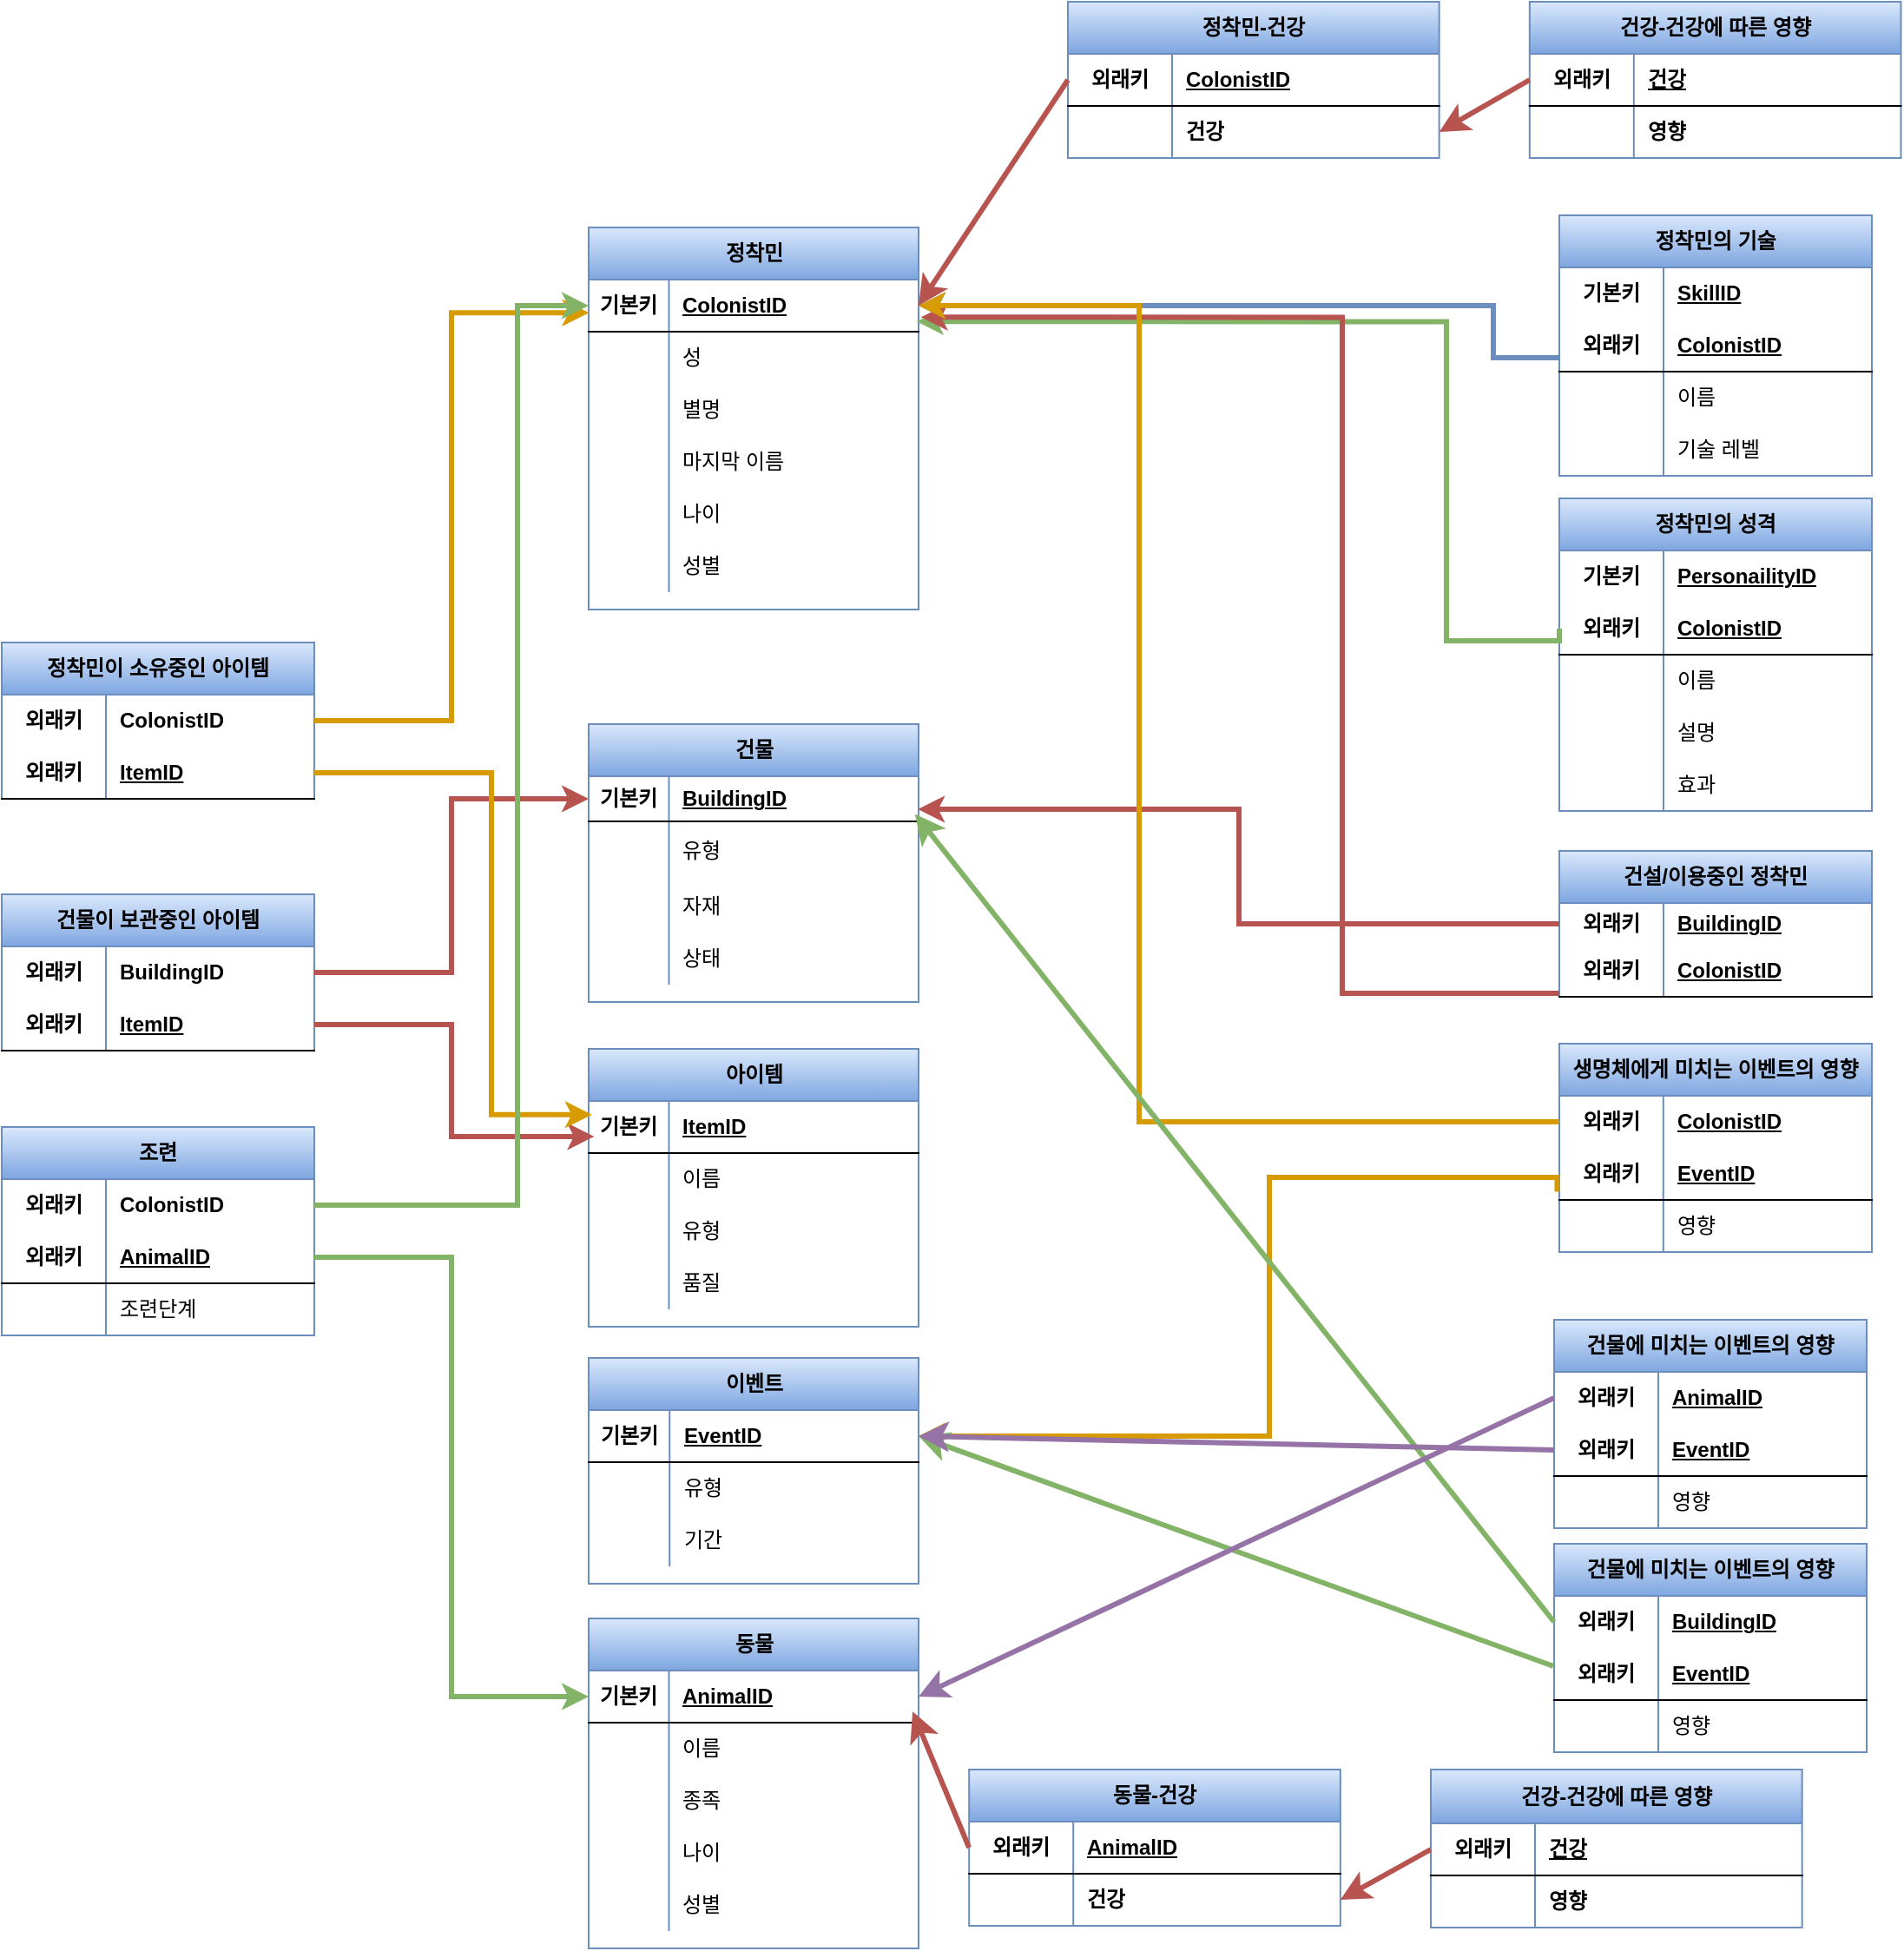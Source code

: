<mxfile version="25.0.3">
  <diagram name="페이지-1" id="63Xeanp-rrekBfJTOKAw">
    <mxGraphModel dx="2466" dy="1632" grid="0" gridSize="10" guides="1" tooltips="1" connect="1" arrows="1" fold="1" page="0" pageScale="1" pageWidth="827" pageHeight="1169" math="0" shadow="0">
      <root>
        <mxCell id="0" />
        <mxCell id="1" parent="0" />
        <mxCell id="nWNgb4miwz-LYuUAV93a-1" value="정착민" style="shape=table;startSize=30;container=1;collapsible=1;childLayout=tableLayout;fixedRows=1;rowLines=0;fontStyle=1;align=center;resizeLast=1;html=1;fillColor=#dae8fc;strokeColor=#6c8ebf;gradientColor=#7ea6e0;" parent="1" vertex="1">
          <mxGeometry x="32" y="51" width="190" height="220" as="geometry" />
        </mxCell>
        <mxCell id="nWNgb4miwz-LYuUAV93a-2" value="" style="shape=tableRow;horizontal=0;startSize=0;swimlaneHead=0;swimlaneBody=0;fillColor=none;collapsible=0;dropTarget=0;points=[[0,0.5],[1,0.5]];portConstraint=eastwest;top=0;left=0;right=0;bottom=1;" parent="nWNgb4miwz-LYuUAV93a-1" vertex="1">
          <mxGeometry y="30" width="190" height="30" as="geometry" />
        </mxCell>
        <mxCell id="nWNgb4miwz-LYuUAV93a-3" value="기본키" style="shape=partialRectangle;connectable=0;fillColor=none;top=0;left=0;bottom=0;right=0;fontStyle=1;overflow=hidden;whiteSpace=wrap;html=1;" parent="nWNgb4miwz-LYuUAV93a-2" vertex="1">
          <mxGeometry width="46.241" height="30" as="geometry">
            <mxRectangle width="46.241" height="30" as="alternateBounds" />
          </mxGeometry>
        </mxCell>
        <mxCell id="nWNgb4miwz-LYuUAV93a-4" value="ColonistID" style="shape=partialRectangle;connectable=0;fillColor=none;top=0;left=0;bottom=0;right=0;align=left;spacingLeft=6;fontStyle=5;overflow=hidden;whiteSpace=wrap;html=1;" parent="nWNgb4miwz-LYuUAV93a-2" vertex="1">
          <mxGeometry x="46.241" width="143.759" height="30" as="geometry">
            <mxRectangle width="143.759" height="30" as="alternateBounds" />
          </mxGeometry>
        </mxCell>
        <mxCell id="nWNgb4miwz-LYuUAV93a-5" value="" style="shape=tableRow;horizontal=0;startSize=0;swimlaneHead=0;swimlaneBody=0;fillColor=none;collapsible=0;dropTarget=0;points=[[0,0.5],[1,0.5]];portConstraint=eastwest;top=0;left=0;right=0;bottom=0;" parent="nWNgb4miwz-LYuUAV93a-1" vertex="1">
          <mxGeometry y="60" width="190" height="30" as="geometry" />
        </mxCell>
        <mxCell id="nWNgb4miwz-LYuUAV93a-6" value="" style="shape=partialRectangle;connectable=0;fillColor=none;top=0;left=0;bottom=0;right=0;editable=1;overflow=hidden;whiteSpace=wrap;html=1;" parent="nWNgb4miwz-LYuUAV93a-5" vertex="1">
          <mxGeometry width="46.241" height="30" as="geometry">
            <mxRectangle width="46.241" height="30" as="alternateBounds" />
          </mxGeometry>
        </mxCell>
        <mxCell id="nWNgb4miwz-LYuUAV93a-7" value="성" style="shape=partialRectangle;connectable=0;fillColor=none;top=0;left=0;bottom=0;right=0;align=left;spacingLeft=6;overflow=hidden;whiteSpace=wrap;html=1;" parent="nWNgb4miwz-LYuUAV93a-5" vertex="1">
          <mxGeometry x="46.241" width="143.759" height="30" as="geometry">
            <mxRectangle width="143.759" height="30" as="alternateBounds" />
          </mxGeometry>
        </mxCell>
        <mxCell id="nWNgb4miwz-LYuUAV93a-79" value="" style="shape=tableRow;horizontal=0;startSize=0;swimlaneHead=0;swimlaneBody=0;fillColor=none;collapsible=0;dropTarget=0;points=[[0,0.5],[1,0.5]];portConstraint=eastwest;top=0;left=0;right=0;bottom=0;" parent="nWNgb4miwz-LYuUAV93a-1" vertex="1">
          <mxGeometry y="90" width="190" height="30" as="geometry" />
        </mxCell>
        <mxCell id="nWNgb4miwz-LYuUAV93a-80" value="" style="shape=partialRectangle;connectable=0;fillColor=none;top=0;left=0;bottom=0;right=0;editable=1;overflow=hidden;whiteSpace=wrap;html=1;" parent="nWNgb4miwz-LYuUAV93a-79" vertex="1">
          <mxGeometry width="46.241" height="30" as="geometry">
            <mxRectangle width="46.241" height="30" as="alternateBounds" />
          </mxGeometry>
        </mxCell>
        <mxCell id="nWNgb4miwz-LYuUAV93a-81" value="별명" style="shape=partialRectangle;connectable=0;fillColor=none;top=0;left=0;bottom=0;right=0;align=left;spacingLeft=6;overflow=hidden;whiteSpace=wrap;html=1;" parent="nWNgb4miwz-LYuUAV93a-79" vertex="1">
          <mxGeometry x="46.241" width="143.759" height="30" as="geometry">
            <mxRectangle width="143.759" height="30" as="alternateBounds" />
          </mxGeometry>
        </mxCell>
        <mxCell id="nWNgb4miwz-LYuUAV93a-82" value="" style="shape=tableRow;horizontal=0;startSize=0;swimlaneHead=0;swimlaneBody=0;fillColor=none;collapsible=0;dropTarget=0;points=[[0,0.5],[1,0.5]];portConstraint=eastwest;top=0;left=0;right=0;bottom=0;" parent="nWNgb4miwz-LYuUAV93a-1" vertex="1">
          <mxGeometry y="120" width="190" height="30" as="geometry" />
        </mxCell>
        <mxCell id="nWNgb4miwz-LYuUAV93a-83" value="" style="shape=partialRectangle;connectable=0;fillColor=none;top=0;left=0;bottom=0;right=0;editable=1;overflow=hidden;whiteSpace=wrap;html=1;" parent="nWNgb4miwz-LYuUAV93a-82" vertex="1">
          <mxGeometry width="46.241" height="30" as="geometry">
            <mxRectangle width="46.241" height="30" as="alternateBounds" />
          </mxGeometry>
        </mxCell>
        <mxCell id="nWNgb4miwz-LYuUAV93a-84" value="마지막 이름" style="shape=partialRectangle;connectable=0;fillColor=none;top=0;left=0;bottom=0;right=0;align=left;spacingLeft=6;overflow=hidden;whiteSpace=wrap;html=1;" parent="nWNgb4miwz-LYuUAV93a-82" vertex="1">
          <mxGeometry x="46.241" width="143.759" height="30" as="geometry">
            <mxRectangle width="143.759" height="30" as="alternateBounds" />
          </mxGeometry>
        </mxCell>
        <mxCell id="nWNgb4miwz-LYuUAV93a-8" value="" style="shape=tableRow;horizontal=0;startSize=0;swimlaneHead=0;swimlaneBody=0;fillColor=none;collapsible=0;dropTarget=0;points=[[0,0.5],[1,0.5]];portConstraint=eastwest;top=0;left=0;right=0;bottom=0;" parent="nWNgb4miwz-LYuUAV93a-1" vertex="1">
          <mxGeometry y="150" width="190" height="30" as="geometry" />
        </mxCell>
        <mxCell id="nWNgb4miwz-LYuUAV93a-9" value="" style="shape=partialRectangle;connectable=0;fillColor=none;top=0;left=0;bottom=0;right=0;editable=1;overflow=hidden;whiteSpace=wrap;html=1;" parent="nWNgb4miwz-LYuUAV93a-8" vertex="1">
          <mxGeometry width="46.241" height="30" as="geometry">
            <mxRectangle width="46.241" height="30" as="alternateBounds" />
          </mxGeometry>
        </mxCell>
        <mxCell id="nWNgb4miwz-LYuUAV93a-10" value="나이" style="shape=partialRectangle;connectable=0;fillColor=none;top=0;left=0;bottom=0;right=0;align=left;spacingLeft=6;overflow=hidden;whiteSpace=wrap;html=1;" parent="nWNgb4miwz-LYuUAV93a-8" vertex="1">
          <mxGeometry x="46.241" width="143.759" height="30" as="geometry">
            <mxRectangle width="143.759" height="30" as="alternateBounds" />
          </mxGeometry>
        </mxCell>
        <mxCell id="nWNgb4miwz-LYuUAV93a-11" value="" style="shape=tableRow;horizontal=0;startSize=0;swimlaneHead=0;swimlaneBody=0;fillColor=none;collapsible=0;dropTarget=0;points=[[0,0.5],[1,0.5]];portConstraint=eastwest;top=0;left=0;right=0;bottom=0;" parent="nWNgb4miwz-LYuUAV93a-1" vertex="1">
          <mxGeometry y="180" width="190" height="30" as="geometry" />
        </mxCell>
        <mxCell id="nWNgb4miwz-LYuUAV93a-12" value="" style="shape=partialRectangle;connectable=0;fillColor=none;top=0;left=0;bottom=0;right=0;editable=1;overflow=hidden;whiteSpace=wrap;html=1;" parent="nWNgb4miwz-LYuUAV93a-11" vertex="1">
          <mxGeometry width="46.241" height="30" as="geometry">
            <mxRectangle width="46.241" height="30" as="alternateBounds" />
          </mxGeometry>
        </mxCell>
        <mxCell id="nWNgb4miwz-LYuUAV93a-13" value="성별" style="shape=partialRectangle;connectable=0;fillColor=none;top=0;left=0;bottom=0;right=0;align=left;spacingLeft=6;overflow=hidden;whiteSpace=wrap;html=1;" parent="nWNgb4miwz-LYuUAV93a-11" vertex="1">
          <mxGeometry x="46.241" width="143.759" height="30" as="geometry">
            <mxRectangle width="143.759" height="30" as="alternateBounds" />
          </mxGeometry>
        </mxCell>
        <mxCell id="nWNgb4miwz-LYuUAV93a-18" value="건물" style="shape=table;startSize=30;container=1;collapsible=1;childLayout=tableLayout;fixedRows=1;rowLines=0;fontStyle=1;align=center;resizeLast=1;html=1;fillColor=#dae8fc;strokeColor=#6c8ebf;gradientColor=#7ea6e0;" parent="1" vertex="1">
          <mxGeometry x="32" y="337" width="190" height="160" as="geometry" />
        </mxCell>
        <mxCell id="nWNgb4miwz-LYuUAV93a-19" value="" style="shape=tableRow;horizontal=0;startSize=0;swimlaneHead=0;swimlaneBody=0;fillColor=none;collapsible=0;dropTarget=0;points=[[0,0.5],[1,0.5]];portConstraint=eastwest;top=0;left=0;right=0;bottom=1;" parent="nWNgb4miwz-LYuUAV93a-18" vertex="1">
          <mxGeometry y="30" width="190" height="26" as="geometry" />
        </mxCell>
        <mxCell id="nWNgb4miwz-LYuUAV93a-20" value="기본키" style="shape=partialRectangle;connectable=0;fillColor=none;top=0;left=0;bottom=0;right=0;fontStyle=1;overflow=hidden;whiteSpace=wrap;html=1;" parent="nWNgb4miwz-LYuUAV93a-19" vertex="1">
          <mxGeometry width="46.241" height="26" as="geometry">
            <mxRectangle width="46.241" height="26" as="alternateBounds" />
          </mxGeometry>
        </mxCell>
        <mxCell id="nWNgb4miwz-LYuUAV93a-21" value="BuildingID" style="shape=partialRectangle;connectable=0;fillColor=none;top=0;left=0;bottom=0;right=0;align=left;spacingLeft=6;fontStyle=5;overflow=hidden;whiteSpace=wrap;html=1;" parent="nWNgb4miwz-LYuUAV93a-19" vertex="1">
          <mxGeometry x="46.241" width="143.759" height="26" as="geometry">
            <mxRectangle width="143.759" height="26" as="alternateBounds" />
          </mxGeometry>
        </mxCell>
        <mxCell id="nWNgb4miwz-LYuUAV93a-22" value="" style="shape=tableRow;horizontal=0;startSize=0;swimlaneHead=0;swimlaneBody=0;fillColor=none;collapsible=0;dropTarget=0;points=[[0,0.5],[1,0.5]];portConstraint=eastwest;top=0;left=0;right=0;bottom=0;" parent="nWNgb4miwz-LYuUAV93a-18" vertex="1">
          <mxGeometry y="56" width="190" height="34" as="geometry" />
        </mxCell>
        <mxCell id="nWNgb4miwz-LYuUAV93a-23" value="" style="shape=partialRectangle;connectable=0;fillColor=none;top=0;left=0;bottom=0;right=0;editable=1;overflow=hidden;whiteSpace=wrap;html=1;" parent="nWNgb4miwz-LYuUAV93a-22" vertex="1">
          <mxGeometry width="46.241" height="34" as="geometry">
            <mxRectangle width="46.241" height="34" as="alternateBounds" />
          </mxGeometry>
        </mxCell>
        <mxCell id="nWNgb4miwz-LYuUAV93a-24" value="유형" style="shape=partialRectangle;connectable=0;fillColor=none;top=0;left=0;bottom=0;right=0;align=left;spacingLeft=6;overflow=hidden;whiteSpace=wrap;html=1;" parent="nWNgb4miwz-LYuUAV93a-22" vertex="1">
          <mxGeometry x="46.241" width="143.759" height="34" as="geometry">
            <mxRectangle width="143.759" height="34" as="alternateBounds" />
          </mxGeometry>
        </mxCell>
        <mxCell id="nWNgb4miwz-LYuUAV93a-25" value="" style="shape=tableRow;horizontal=0;startSize=0;swimlaneHead=0;swimlaneBody=0;fillColor=none;collapsible=0;dropTarget=0;points=[[0,0.5],[1,0.5]];portConstraint=eastwest;top=0;left=0;right=0;bottom=0;" parent="nWNgb4miwz-LYuUAV93a-18" vertex="1">
          <mxGeometry y="90" width="190" height="30" as="geometry" />
        </mxCell>
        <mxCell id="nWNgb4miwz-LYuUAV93a-26" value="" style="shape=partialRectangle;connectable=0;fillColor=none;top=0;left=0;bottom=0;right=0;editable=1;overflow=hidden;whiteSpace=wrap;html=1;" parent="nWNgb4miwz-LYuUAV93a-25" vertex="1">
          <mxGeometry width="46.241" height="30" as="geometry">
            <mxRectangle width="46.241" height="30" as="alternateBounds" />
          </mxGeometry>
        </mxCell>
        <mxCell id="nWNgb4miwz-LYuUAV93a-27" value="자재" style="shape=partialRectangle;connectable=0;fillColor=none;top=0;left=0;bottom=0;right=0;align=left;spacingLeft=6;overflow=hidden;whiteSpace=wrap;html=1;" parent="nWNgb4miwz-LYuUAV93a-25" vertex="1">
          <mxGeometry x="46.241" width="143.759" height="30" as="geometry">
            <mxRectangle width="143.759" height="30" as="alternateBounds" />
          </mxGeometry>
        </mxCell>
        <mxCell id="nWNgb4miwz-LYuUAV93a-28" value="" style="shape=tableRow;horizontal=0;startSize=0;swimlaneHead=0;swimlaneBody=0;fillColor=none;collapsible=0;dropTarget=0;points=[[0,0.5],[1,0.5]];portConstraint=eastwest;top=0;left=0;right=0;bottom=0;" parent="nWNgb4miwz-LYuUAV93a-18" vertex="1">
          <mxGeometry y="120" width="190" height="30" as="geometry" />
        </mxCell>
        <mxCell id="nWNgb4miwz-LYuUAV93a-29" value="" style="shape=partialRectangle;connectable=0;fillColor=none;top=0;left=0;bottom=0;right=0;editable=1;overflow=hidden;whiteSpace=wrap;html=1;" parent="nWNgb4miwz-LYuUAV93a-28" vertex="1">
          <mxGeometry width="46.241" height="30" as="geometry">
            <mxRectangle width="46.241" height="30" as="alternateBounds" />
          </mxGeometry>
        </mxCell>
        <mxCell id="nWNgb4miwz-LYuUAV93a-30" value="상태" style="shape=partialRectangle;connectable=0;fillColor=none;top=0;left=0;bottom=0;right=0;align=left;spacingLeft=6;overflow=hidden;whiteSpace=wrap;html=1;" parent="nWNgb4miwz-LYuUAV93a-28" vertex="1">
          <mxGeometry x="46.241" width="143.759" height="30" as="geometry">
            <mxRectangle width="143.759" height="30" as="alternateBounds" />
          </mxGeometry>
        </mxCell>
        <mxCell id="nWNgb4miwz-LYuUAV93a-34" value="아이템" style="shape=table;startSize=30;container=1;collapsible=1;childLayout=tableLayout;fixedRows=1;rowLines=0;fontStyle=1;align=center;resizeLast=1;html=1;fillColor=#dae8fc;strokeColor=#6c8ebf;gradientColor=#7ea6e0;" parent="1" vertex="1">
          <mxGeometry x="32" y="524" width="190" height="160" as="geometry" />
        </mxCell>
        <mxCell id="nWNgb4miwz-LYuUAV93a-35" value="" style="shape=tableRow;horizontal=0;startSize=0;swimlaneHead=0;swimlaneBody=0;fillColor=none;collapsible=0;dropTarget=0;points=[[0,0.5],[1,0.5]];portConstraint=eastwest;top=0;left=0;right=0;bottom=1;" parent="nWNgb4miwz-LYuUAV93a-34" vertex="1">
          <mxGeometry y="30" width="190" height="30" as="geometry" />
        </mxCell>
        <mxCell id="nWNgb4miwz-LYuUAV93a-36" value="기본키" style="shape=partialRectangle;connectable=0;fillColor=none;top=0;left=0;bottom=0;right=0;fontStyle=1;overflow=hidden;whiteSpace=wrap;html=1;" parent="nWNgb4miwz-LYuUAV93a-35" vertex="1">
          <mxGeometry width="46.241" height="30" as="geometry">
            <mxRectangle width="46.241" height="30" as="alternateBounds" />
          </mxGeometry>
        </mxCell>
        <mxCell id="nWNgb4miwz-LYuUAV93a-37" value="ItemID" style="shape=partialRectangle;connectable=0;fillColor=none;top=0;left=0;bottom=0;right=0;align=left;spacingLeft=6;fontStyle=5;overflow=hidden;whiteSpace=wrap;html=1;" parent="nWNgb4miwz-LYuUAV93a-35" vertex="1">
          <mxGeometry x="46.241" width="143.759" height="30" as="geometry">
            <mxRectangle width="143.759" height="30" as="alternateBounds" />
          </mxGeometry>
        </mxCell>
        <mxCell id="nWNgb4miwz-LYuUAV93a-38" value="" style="shape=tableRow;horizontal=0;startSize=0;swimlaneHead=0;swimlaneBody=0;fillColor=none;collapsible=0;dropTarget=0;points=[[0,0.5],[1,0.5]];portConstraint=eastwest;top=0;left=0;right=0;bottom=0;" parent="nWNgb4miwz-LYuUAV93a-34" vertex="1">
          <mxGeometry y="60" width="190" height="30" as="geometry" />
        </mxCell>
        <mxCell id="nWNgb4miwz-LYuUAV93a-39" value="" style="shape=partialRectangle;connectable=0;fillColor=none;top=0;left=0;bottom=0;right=0;editable=1;overflow=hidden;whiteSpace=wrap;html=1;" parent="nWNgb4miwz-LYuUAV93a-38" vertex="1">
          <mxGeometry width="46.241" height="30" as="geometry">
            <mxRectangle width="46.241" height="30" as="alternateBounds" />
          </mxGeometry>
        </mxCell>
        <mxCell id="nWNgb4miwz-LYuUAV93a-40" value="이름" style="shape=partialRectangle;connectable=0;fillColor=none;top=0;left=0;bottom=0;right=0;align=left;spacingLeft=6;overflow=hidden;whiteSpace=wrap;html=1;" parent="nWNgb4miwz-LYuUAV93a-38" vertex="1">
          <mxGeometry x="46.241" width="143.759" height="30" as="geometry">
            <mxRectangle width="143.759" height="30" as="alternateBounds" />
          </mxGeometry>
        </mxCell>
        <mxCell id="nWNgb4miwz-LYuUAV93a-41" value="" style="shape=tableRow;horizontal=0;startSize=0;swimlaneHead=0;swimlaneBody=0;fillColor=none;collapsible=0;dropTarget=0;points=[[0,0.5],[1,0.5]];portConstraint=eastwest;top=0;left=0;right=0;bottom=0;" parent="nWNgb4miwz-LYuUAV93a-34" vertex="1">
          <mxGeometry y="90" width="190" height="30" as="geometry" />
        </mxCell>
        <mxCell id="nWNgb4miwz-LYuUAV93a-42" value="" style="shape=partialRectangle;connectable=0;fillColor=none;top=0;left=0;bottom=0;right=0;editable=1;overflow=hidden;whiteSpace=wrap;html=1;" parent="nWNgb4miwz-LYuUAV93a-41" vertex="1">
          <mxGeometry width="46.241" height="30" as="geometry">
            <mxRectangle width="46.241" height="30" as="alternateBounds" />
          </mxGeometry>
        </mxCell>
        <mxCell id="nWNgb4miwz-LYuUAV93a-43" value="유형" style="shape=partialRectangle;connectable=0;fillColor=none;top=0;left=0;bottom=0;right=0;align=left;spacingLeft=6;overflow=hidden;whiteSpace=wrap;html=1;" parent="nWNgb4miwz-LYuUAV93a-41" vertex="1">
          <mxGeometry x="46.241" width="143.759" height="30" as="geometry">
            <mxRectangle width="143.759" height="30" as="alternateBounds" />
          </mxGeometry>
        </mxCell>
        <mxCell id="nWNgb4miwz-LYuUAV93a-44" value="" style="shape=tableRow;horizontal=0;startSize=0;swimlaneHead=0;swimlaneBody=0;fillColor=none;collapsible=0;dropTarget=0;points=[[0,0.5],[1,0.5]];portConstraint=eastwest;top=0;left=0;right=0;bottom=0;" parent="nWNgb4miwz-LYuUAV93a-34" vertex="1">
          <mxGeometry y="120" width="190" height="30" as="geometry" />
        </mxCell>
        <mxCell id="nWNgb4miwz-LYuUAV93a-45" value="" style="shape=partialRectangle;connectable=0;fillColor=none;top=0;left=0;bottom=0;right=0;editable=1;overflow=hidden;whiteSpace=wrap;html=1;" parent="nWNgb4miwz-LYuUAV93a-44" vertex="1">
          <mxGeometry width="46.241" height="30" as="geometry">
            <mxRectangle width="46.241" height="30" as="alternateBounds" />
          </mxGeometry>
        </mxCell>
        <mxCell id="nWNgb4miwz-LYuUAV93a-46" value="품질" style="shape=partialRectangle;connectable=0;fillColor=none;top=0;left=0;bottom=0;right=0;align=left;spacingLeft=6;overflow=hidden;whiteSpace=wrap;html=1;" parent="nWNgb4miwz-LYuUAV93a-44" vertex="1">
          <mxGeometry x="46.241" width="143.759" height="30" as="geometry">
            <mxRectangle width="143.759" height="30" as="alternateBounds" />
          </mxGeometry>
        </mxCell>
        <mxCell id="nWNgb4miwz-LYuUAV93a-47" value="이벤트" style="shape=table;startSize=30;container=1;collapsible=1;childLayout=tableLayout;fixedRows=1;rowLines=0;fontStyle=1;align=center;resizeLast=1;html=1;fillColor=#dae8fc;strokeColor=#6c8ebf;gradientColor=#7ea6e0;" parent="1" vertex="1">
          <mxGeometry x="32" y="702" width="190" height="130" as="geometry" />
        </mxCell>
        <mxCell id="nWNgb4miwz-LYuUAV93a-48" value="" style="shape=tableRow;horizontal=0;startSize=0;swimlaneHead=0;swimlaneBody=0;fillColor=none;collapsible=0;dropTarget=0;points=[[0,0.5],[1,0.5]];portConstraint=eastwest;top=0;left=0;right=0;bottom=1;" parent="nWNgb4miwz-LYuUAV93a-47" vertex="1">
          <mxGeometry y="30" width="190" height="30" as="geometry" />
        </mxCell>
        <mxCell id="nWNgb4miwz-LYuUAV93a-49" value="기본키" style="shape=partialRectangle;connectable=0;fillColor=none;top=0;left=0;bottom=0;right=0;fontStyle=1;overflow=hidden;whiteSpace=wrap;html=1;" parent="nWNgb4miwz-LYuUAV93a-48" vertex="1">
          <mxGeometry width="46.621" height="30" as="geometry">
            <mxRectangle width="46.621" height="30" as="alternateBounds" />
          </mxGeometry>
        </mxCell>
        <mxCell id="nWNgb4miwz-LYuUAV93a-50" value="EventID" style="shape=partialRectangle;connectable=0;fillColor=none;top=0;left=0;bottom=0;right=0;align=left;spacingLeft=6;fontStyle=5;overflow=hidden;whiteSpace=wrap;html=1;" parent="nWNgb4miwz-LYuUAV93a-48" vertex="1">
          <mxGeometry x="46.621" width="143.379" height="30" as="geometry">
            <mxRectangle width="143.379" height="30" as="alternateBounds" />
          </mxGeometry>
        </mxCell>
        <mxCell id="nWNgb4miwz-LYuUAV93a-51" value="" style="shape=tableRow;horizontal=0;startSize=0;swimlaneHead=0;swimlaneBody=0;fillColor=none;collapsible=0;dropTarget=0;points=[[0,0.5],[1,0.5]];portConstraint=eastwest;top=0;left=0;right=0;bottom=0;" parent="nWNgb4miwz-LYuUAV93a-47" vertex="1">
          <mxGeometry y="60" width="190" height="30" as="geometry" />
        </mxCell>
        <mxCell id="nWNgb4miwz-LYuUAV93a-52" value="" style="shape=partialRectangle;connectable=0;fillColor=none;top=0;left=0;bottom=0;right=0;editable=1;overflow=hidden;whiteSpace=wrap;html=1;" parent="nWNgb4miwz-LYuUAV93a-51" vertex="1">
          <mxGeometry width="46.621" height="30" as="geometry">
            <mxRectangle width="46.621" height="30" as="alternateBounds" />
          </mxGeometry>
        </mxCell>
        <mxCell id="nWNgb4miwz-LYuUAV93a-53" value="유형" style="shape=partialRectangle;connectable=0;fillColor=none;top=0;left=0;bottom=0;right=0;align=left;spacingLeft=6;overflow=hidden;whiteSpace=wrap;html=1;" parent="nWNgb4miwz-LYuUAV93a-51" vertex="1">
          <mxGeometry x="46.621" width="143.379" height="30" as="geometry">
            <mxRectangle width="143.379" height="30" as="alternateBounds" />
          </mxGeometry>
        </mxCell>
        <mxCell id="nWNgb4miwz-LYuUAV93a-54" value="" style="shape=tableRow;horizontal=0;startSize=0;swimlaneHead=0;swimlaneBody=0;fillColor=none;collapsible=0;dropTarget=0;points=[[0,0.5],[1,0.5]];portConstraint=eastwest;top=0;left=0;right=0;bottom=0;" parent="nWNgb4miwz-LYuUAV93a-47" vertex="1">
          <mxGeometry y="90" width="190" height="30" as="geometry" />
        </mxCell>
        <mxCell id="nWNgb4miwz-LYuUAV93a-55" value="" style="shape=partialRectangle;connectable=0;fillColor=none;top=0;left=0;bottom=0;right=0;editable=1;overflow=hidden;whiteSpace=wrap;html=1;" parent="nWNgb4miwz-LYuUAV93a-54" vertex="1">
          <mxGeometry width="46.621" height="30" as="geometry">
            <mxRectangle width="46.621" height="30" as="alternateBounds" />
          </mxGeometry>
        </mxCell>
        <mxCell id="nWNgb4miwz-LYuUAV93a-56" value="기간" style="shape=partialRectangle;connectable=0;fillColor=none;top=0;left=0;bottom=0;right=0;align=left;spacingLeft=6;overflow=hidden;whiteSpace=wrap;html=1;" parent="nWNgb4miwz-LYuUAV93a-54" vertex="1">
          <mxGeometry x="46.621" width="143.379" height="30" as="geometry">
            <mxRectangle width="143.379" height="30" as="alternateBounds" />
          </mxGeometry>
        </mxCell>
        <mxCell id="nWNgb4miwz-LYuUAV93a-63" value="동물" style="shape=table;startSize=30;container=1;collapsible=1;childLayout=tableLayout;fixedRows=1;rowLines=0;fontStyle=1;align=center;resizeLast=1;html=1;fillColor=#dae8fc;strokeColor=#6c8ebf;gradientColor=#7ea6e0;" parent="1" vertex="1">
          <mxGeometry x="32" y="852" width="190" height="190" as="geometry" />
        </mxCell>
        <mxCell id="nWNgb4miwz-LYuUAV93a-64" value="" style="shape=tableRow;horizontal=0;startSize=0;swimlaneHead=0;swimlaneBody=0;fillColor=none;collapsible=0;dropTarget=0;points=[[0,0.5],[1,0.5]];portConstraint=eastwest;top=0;left=0;right=0;bottom=1;" parent="nWNgb4miwz-LYuUAV93a-63" vertex="1">
          <mxGeometry y="30" width="190" height="30" as="geometry" />
        </mxCell>
        <mxCell id="nWNgb4miwz-LYuUAV93a-65" value="기본키" style="shape=partialRectangle;connectable=0;fillColor=none;top=0;left=0;bottom=0;right=0;fontStyle=1;overflow=hidden;whiteSpace=wrap;html=1;" parent="nWNgb4miwz-LYuUAV93a-64" vertex="1">
          <mxGeometry width="46.241" height="30" as="geometry">
            <mxRectangle width="46.241" height="30" as="alternateBounds" />
          </mxGeometry>
        </mxCell>
        <mxCell id="nWNgb4miwz-LYuUAV93a-66" value="AnimalID" style="shape=partialRectangle;connectable=0;fillColor=none;top=0;left=0;bottom=0;right=0;align=left;spacingLeft=6;fontStyle=5;overflow=hidden;whiteSpace=wrap;html=1;" parent="nWNgb4miwz-LYuUAV93a-64" vertex="1">
          <mxGeometry x="46.241" width="143.759" height="30" as="geometry">
            <mxRectangle width="143.759" height="30" as="alternateBounds" />
          </mxGeometry>
        </mxCell>
        <mxCell id="nWNgb4miwz-LYuUAV93a-67" value="" style="shape=tableRow;horizontal=0;startSize=0;swimlaneHead=0;swimlaneBody=0;fillColor=none;collapsible=0;dropTarget=0;points=[[0,0.5],[1,0.5]];portConstraint=eastwest;top=0;left=0;right=0;bottom=0;" parent="nWNgb4miwz-LYuUAV93a-63" vertex="1">
          <mxGeometry y="60" width="190" height="30" as="geometry" />
        </mxCell>
        <mxCell id="nWNgb4miwz-LYuUAV93a-68" value="" style="shape=partialRectangle;connectable=0;fillColor=none;top=0;left=0;bottom=0;right=0;editable=1;overflow=hidden;whiteSpace=wrap;html=1;" parent="nWNgb4miwz-LYuUAV93a-67" vertex="1">
          <mxGeometry width="46.241" height="30" as="geometry">
            <mxRectangle width="46.241" height="30" as="alternateBounds" />
          </mxGeometry>
        </mxCell>
        <mxCell id="nWNgb4miwz-LYuUAV93a-69" value="이름" style="shape=partialRectangle;connectable=0;fillColor=none;top=0;left=0;bottom=0;right=0;align=left;spacingLeft=6;overflow=hidden;whiteSpace=wrap;html=1;" parent="nWNgb4miwz-LYuUAV93a-67" vertex="1">
          <mxGeometry x="46.241" width="143.759" height="30" as="geometry">
            <mxRectangle width="143.759" height="30" as="alternateBounds" />
          </mxGeometry>
        </mxCell>
        <mxCell id="g-p62DBfAtP53sRGqjuf-96" value="" style="shape=tableRow;horizontal=0;startSize=0;swimlaneHead=0;swimlaneBody=0;fillColor=none;collapsible=0;dropTarget=0;points=[[0,0.5],[1,0.5]];portConstraint=eastwest;top=0;left=0;right=0;bottom=0;" vertex="1" parent="nWNgb4miwz-LYuUAV93a-63">
          <mxGeometry y="90" width="190" height="30" as="geometry" />
        </mxCell>
        <mxCell id="g-p62DBfAtP53sRGqjuf-97" value="" style="shape=partialRectangle;connectable=0;fillColor=none;top=0;left=0;bottom=0;right=0;editable=1;overflow=hidden;whiteSpace=wrap;html=1;" vertex="1" parent="g-p62DBfAtP53sRGqjuf-96">
          <mxGeometry width="46.241" height="30" as="geometry">
            <mxRectangle width="46.241" height="30" as="alternateBounds" />
          </mxGeometry>
        </mxCell>
        <mxCell id="g-p62DBfAtP53sRGqjuf-98" value="종족" style="shape=partialRectangle;connectable=0;fillColor=none;top=0;left=0;bottom=0;right=0;align=left;spacingLeft=6;overflow=hidden;whiteSpace=wrap;html=1;" vertex="1" parent="g-p62DBfAtP53sRGqjuf-96">
          <mxGeometry x="46.241" width="143.759" height="30" as="geometry">
            <mxRectangle width="143.759" height="30" as="alternateBounds" />
          </mxGeometry>
        </mxCell>
        <mxCell id="nWNgb4miwz-LYuUAV93a-70" value="" style="shape=tableRow;horizontal=0;startSize=0;swimlaneHead=0;swimlaneBody=0;fillColor=none;collapsible=0;dropTarget=0;points=[[0,0.5],[1,0.5]];portConstraint=eastwest;top=0;left=0;right=0;bottom=0;" parent="nWNgb4miwz-LYuUAV93a-63" vertex="1">
          <mxGeometry y="120" width="190" height="30" as="geometry" />
        </mxCell>
        <mxCell id="nWNgb4miwz-LYuUAV93a-71" value="" style="shape=partialRectangle;connectable=0;fillColor=none;top=0;left=0;bottom=0;right=0;editable=1;overflow=hidden;whiteSpace=wrap;html=1;" parent="nWNgb4miwz-LYuUAV93a-70" vertex="1">
          <mxGeometry width="46.241" height="30" as="geometry">
            <mxRectangle width="46.241" height="30" as="alternateBounds" />
          </mxGeometry>
        </mxCell>
        <mxCell id="nWNgb4miwz-LYuUAV93a-72" value="나이" style="shape=partialRectangle;connectable=0;fillColor=none;top=0;left=0;bottom=0;right=0;align=left;spacingLeft=6;overflow=hidden;whiteSpace=wrap;html=1;" parent="nWNgb4miwz-LYuUAV93a-70" vertex="1">
          <mxGeometry x="46.241" width="143.759" height="30" as="geometry">
            <mxRectangle width="143.759" height="30" as="alternateBounds" />
          </mxGeometry>
        </mxCell>
        <mxCell id="nWNgb4miwz-LYuUAV93a-73" value="" style="shape=tableRow;horizontal=0;startSize=0;swimlaneHead=0;swimlaneBody=0;fillColor=none;collapsible=0;dropTarget=0;points=[[0,0.5],[1,0.5]];portConstraint=eastwest;top=0;left=0;right=0;bottom=0;" parent="nWNgb4miwz-LYuUAV93a-63" vertex="1">
          <mxGeometry y="150" width="190" height="30" as="geometry" />
        </mxCell>
        <mxCell id="nWNgb4miwz-LYuUAV93a-74" value="" style="shape=partialRectangle;connectable=0;fillColor=none;top=0;left=0;bottom=0;right=0;editable=1;overflow=hidden;whiteSpace=wrap;html=1;" parent="nWNgb4miwz-LYuUAV93a-73" vertex="1">
          <mxGeometry width="46.241" height="30" as="geometry">
            <mxRectangle width="46.241" height="30" as="alternateBounds" />
          </mxGeometry>
        </mxCell>
        <mxCell id="nWNgb4miwz-LYuUAV93a-75" value="성별" style="shape=partialRectangle;connectable=0;fillColor=none;top=0;left=0;bottom=0;right=0;align=left;spacingLeft=6;overflow=hidden;whiteSpace=wrap;html=1;" parent="nWNgb4miwz-LYuUAV93a-73" vertex="1">
          <mxGeometry x="46.241" width="143.759" height="30" as="geometry">
            <mxRectangle width="143.759" height="30" as="alternateBounds" />
          </mxGeometry>
        </mxCell>
        <mxCell id="nWNgb4miwz-LYuUAV93a-100" style="edgeStyle=orthogonalEdgeStyle;rounded=0;orthogonalLoop=1;jettySize=auto;html=1;entryX=1;entryY=0.5;entryDx=0;entryDy=0;spacingTop=0;strokeWidth=3;fillColor=#dae8fc;gradientColor=#7ea6e0;strokeColor=#6c8ebf;" parent="1" source="nWNgb4miwz-LYuUAV93a-85" target="nWNgb4miwz-LYuUAV93a-2" edge="1">
          <mxGeometry relative="1" as="geometry">
            <Array as="points">
              <mxPoint x="553" y="126" />
              <mxPoint x="553" y="96" />
            </Array>
          </mxGeometry>
        </mxCell>
        <mxCell id="nWNgb4miwz-LYuUAV93a-85" value="정착민의 기술" style="shape=table;startSize=30;container=1;collapsible=1;childLayout=tableLayout;fixedRows=1;rowLines=0;fontStyle=1;align=center;resizeLast=1;html=1;whiteSpace=wrap;fillColor=#dae8fc;gradientColor=#7ea6e0;strokeColor=#6c8ebf;" parent="1" vertex="1">
          <mxGeometry x="591" y="44" width="180" height="150" as="geometry" />
        </mxCell>
        <mxCell id="nWNgb4miwz-LYuUAV93a-86" value="" style="shape=tableRow;horizontal=0;startSize=0;swimlaneHead=0;swimlaneBody=0;fillColor=none;collapsible=0;dropTarget=0;points=[[0,0.5],[1,0.5]];portConstraint=eastwest;top=0;left=0;right=0;bottom=0;html=1;" parent="nWNgb4miwz-LYuUAV93a-85" vertex="1">
          <mxGeometry y="30" width="180" height="30" as="geometry" />
        </mxCell>
        <mxCell id="nWNgb4miwz-LYuUAV93a-87" value="기본키" style="shape=partialRectangle;connectable=0;fillColor=none;top=0;left=0;bottom=0;right=0;fontStyle=1;overflow=hidden;html=1;whiteSpace=wrap;" parent="nWNgb4miwz-LYuUAV93a-86" vertex="1">
          <mxGeometry width="60" height="30" as="geometry">
            <mxRectangle width="60" height="30" as="alternateBounds" />
          </mxGeometry>
        </mxCell>
        <mxCell id="nWNgb4miwz-LYuUAV93a-88" value="SkillID" style="shape=partialRectangle;connectable=0;fillColor=none;top=0;left=0;bottom=0;right=0;align=left;spacingLeft=6;fontStyle=5;overflow=hidden;html=1;whiteSpace=wrap;" parent="nWNgb4miwz-LYuUAV93a-86" vertex="1">
          <mxGeometry x="60" width="120" height="30" as="geometry">
            <mxRectangle width="120" height="30" as="alternateBounds" />
          </mxGeometry>
        </mxCell>
        <mxCell id="nWNgb4miwz-LYuUAV93a-89" value="" style="shape=tableRow;horizontal=0;startSize=0;swimlaneHead=0;swimlaneBody=0;fillColor=none;collapsible=0;dropTarget=0;points=[[0,0.5],[1,0.5]];portConstraint=eastwest;top=0;left=0;right=0;bottom=1;html=1;" parent="nWNgb4miwz-LYuUAV93a-85" vertex="1">
          <mxGeometry y="60" width="180" height="30" as="geometry" />
        </mxCell>
        <mxCell id="nWNgb4miwz-LYuUAV93a-90" value="외래키" style="shape=partialRectangle;connectable=0;fillColor=none;top=0;left=0;bottom=0;right=0;fontStyle=1;overflow=hidden;html=1;whiteSpace=wrap;" parent="nWNgb4miwz-LYuUAV93a-89" vertex="1">
          <mxGeometry width="60" height="30" as="geometry">
            <mxRectangle width="60" height="30" as="alternateBounds" />
          </mxGeometry>
        </mxCell>
        <mxCell id="nWNgb4miwz-LYuUAV93a-91" value="&lt;u&gt;ColonistID&lt;/u&gt;" style="shape=partialRectangle;connectable=0;fillColor=none;top=0;left=0;bottom=0;right=0;align=left;spacingLeft=6;fontStyle=1;overflow=hidden;html=1;whiteSpace=wrap;" parent="nWNgb4miwz-LYuUAV93a-89" vertex="1">
          <mxGeometry x="60" width="120" height="30" as="geometry">
            <mxRectangle width="120" height="30" as="alternateBounds" />
          </mxGeometry>
        </mxCell>
        <mxCell id="nWNgb4miwz-LYuUAV93a-92" value="" style="shape=tableRow;horizontal=0;startSize=0;swimlaneHead=0;swimlaneBody=0;fillColor=none;collapsible=0;dropTarget=0;points=[[0,0.5],[1,0.5]];portConstraint=eastwest;top=0;left=0;right=0;bottom=0;html=1;" parent="nWNgb4miwz-LYuUAV93a-85" vertex="1">
          <mxGeometry y="90" width="180" height="30" as="geometry" />
        </mxCell>
        <mxCell id="nWNgb4miwz-LYuUAV93a-93" value="" style="shape=partialRectangle;connectable=0;fillColor=none;top=0;left=0;bottom=0;right=0;editable=1;overflow=hidden;html=1;whiteSpace=wrap;" parent="nWNgb4miwz-LYuUAV93a-92" vertex="1">
          <mxGeometry width="60" height="30" as="geometry">
            <mxRectangle width="60" height="30" as="alternateBounds" />
          </mxGeometry>
        </mxCell>
        <mxCell id="nWNgb4miwz-LYuUAV93a-94" value="이름" style="shape=partialRectangle;connectable=0;fillColor=none;top=0;left=0;bottom=0;right=0;align=left;spacingLeft=6;overflow=hidden;html=1;whiteSpace=wrap;" parent="nWNgb4miwz-LYuUAV93a-92" vertex="1">
          <mxGeometry x="60" width="120" height="30" as="geometry">
            <mxRectangle width="120" height="30" as="alternateBounds" />
          </mxGeometry>
        </mxCell>
        <mxCell id="nWNgb4miwz-LYuUAV93a-95" value="" style="shape=tableRow;horizontal=0;startSize=0;swimlaneHead=0;swimlaneBody=0;fillColor=none;collapsible=0;dropTarget=0;points=[[0,0.5],[1,0.5]];portConstraint=eastwest;top=0;left=0;right=0;bottom=0;html=1;" parent="nWNgb4miwz-LYuUAV93a-85" vertex="1">
          <mxGeometry y="120" width="180" height="30" as="geometry" />
        </mxCell>
        <mxCell id="nWNgb4miwz-LYuUAV93a-96" value="" style="shape=partialRectangle;connectable=0;fillColor=none;top=0;left=0;bottom=0;right=0;editable=1;overflow=hidden;html=1;whiteSpace=wrap;" parent="nWNgb4miwz-LYuUAV93a-95" vertex="1">
          <mxGeometry width="60" height="30" as="geometry">
            <mxRectangle width="60" height="30" as="alternateBounds" />
          </mxGeometry>
        </mxCell>
        <mxCell id="nWNgb4miwz-LYuUAV93a-97" value="기술 레벨" style="shape=partialRectangle;connectable=0;fillColor=none;top=0;left=0;bottom=0;right=0;align=left;spacingLeft=6;overflow=hidden;html=1;whiteSpace=wrap;" parent="nWNgb4miwz-LYuUAV93a-95" vertex="1">
          <mxGeometry x="60" width="120" height="30" as="geometry">
            <mxRectangle width="120" height="30" as="alternateBounds" />
          </mxGeometry>
        </mxCell>
        <mxCell id="nWNgb4miwz-LYuUAV93a-104" value="정착민의 성격" style="shape=table;startSize=30;container=1;collapsible=1;childLayout=tableLayout;fixedRows=1;rowLines=0;fontStyle=1;align=center;resizeLast=1;html=1;whiteSpace=wrap;fillColor=#dae8fc;gradientColor=#7ea6e0;strokeColor=#6c8ebf;" parent="1" vertex="1">
          <mxGeometry x="591" y="207" width="180" height="180" as="geometry" />
        </mxCell>
        <mxCell id="nWNgb4miwz-LYuUAV93a-105" value="" style="shape=tableRow;horizontal=0;startSize=0;swimlaneHead=0;swimlaneBody=0;fillColor=none;collapsible=0;dropTarget=0;points=[[0,0.5],[1,0.5]];portConstraint=eastwest;top=0;left=0;right=0;bottom=0;html=1;" parent="nWNgb4miwz-LYuUAV93a-104" vertex="1">
          <mxGeometry y="30" width="180" height="30" as="geometry" />
        </mxCell>
        <mxCell id="nWNgb4miwz-LYuUAV93a-106" value="기본키" style="shape=partialRectangle;connectable=0;fillColor=none;top=0;left=0;bottom=0;right=0;fontStyle=1;overflow=hidden;html=1;whiteSpace=wrap;" parent="nWNgb4miwz-LYuUAV93a-105" vertex="1">
          <mxGeometry width="60" height="30" as="geometry">
            <mxRectangle width="60" height="30" as="alternateBounds" />
          </mxGeometry>
        </mxCell>
        <mxCell id="nWNgb4miwz-LYuUAV93a-107" value="PersonailityID" style="shape=partialRectangle;connectable=0;fillColor=none;top=0;left=0;bottom=0;right=0;align=left;spacingLeft=6;fontStyle=5;overflow=hidden;html=1;whiteSpace=wrap;" parent="nWNgb4miwz-LYuUAV93a-105" vertex="1">
          <mxGeometry x="60" width="120" height="30" as="geometry">
            <mxRectangle width="120" height="30" as="alternateBounds" />
          </mxGeometry>
        </mxCell>
        <mxCell id="nWNgb4miwz-LYuUAV93a-108" value="" style="shape=tableRow;horizontal=0;startSize=0;swimlaneHead=0;swimlaneBody=0;fillColor=none;collapsible=0;dropTarget=0;points=[[0,0.5],[1,0.5]];portConstraint=eastwest;top=0;left=0;right=0;bottom=1;html=1;" parent="nWNgb4miwz-LYuUAV93a-104" vertex="1">
          <mxGeometry y="60" width="180" height="30" as="geometry" />
        </mxCell>
        <mxCell id="nWNgb4miwz-LYuUAV93a-109" value="외래키" style="shape=partialRectangle;connectable=0;fillColor=none;top=0;left=0;bottom=0;right=0;fontStyle=1;overflow=hidden;html=1;whiteSpace=wrap;" parent="nWNgb4miwz-LYuUAV93a-108" vertex="1">
          <mxGeometry width="60" height="30" as="geometry">
            <mxRectangle width="60" height="30" as="alternateBounds" />
          </mxGeometry>
        </mxCell>
        <mxCell id="nWNgb4miwz-LYuUAV93a-110" value="&lt;u&gt;ColonistID&lt;/u&gt;" style="shape=partialRectangle;connectable=0;fillColor=none;top=0;left=0;bottom=0;right=0;align=left;spacingLeft=6;fontStyle=1;overflow=hidden;html=1;whiteSpace=wrap;" parent="nWNgb4miwz-LYuUAV93a-108" vertex="1">
          <mxGeometry x="60" width="120" height="30" as="geometry">
            <mxRectangle width="120" height="30" as="alternateBounds" />
          </mxGeometry>
        </mxCell>
        <mxCell id="nWNgb4miwz-LYuUAV93a-111" value="" style="shape=tableRow;horizontal=0;startSize=0;swimlaneHead=0;swimlaneBody=0;fillColor=none;collapsible=0;dropTarget=0;points=[[0,0.5],[1,0.5]];portConstraint=eastwest;top=0;left=0;right=0;bottom=0;html=1;" parent="nWNgb4miwz-LYuUAV93a-104" vertex="1">
          <mxGeometry y="90" width="180" height="30" as="geometry" />
        </mxCell>
        <mxCell id="nWNgb4miwz-LYuUAV93a-112" value="" style="shape=partialRectangle;connectable=0;fillColor=none;top=0;left=0;bottom=0;right=0;editable=1;overflow=hidden;html=1;whiteSpace=wrap;" parent="nWNgb4miwz-LYuUAV93a-111" vertex="1">
          <mxGeometry width="60" height="30" as="geometry">
            <mxRectangle width="60" height="30" as="alternateBounds" />
          </mxGeometry>
        </mxCell>
        <mxCell id="nWNgb4miwz-LYuUAV93a-113" value="이름" style="shape=partialRectangle;connectable=0;fillColor=none;top=0;left=0;bottom=0;right=0;align=left;spacingLeft=6;overflow=hidden;html=1;whiteSpace=wrap;" parent="nWNgb4miwz-LYuUAV93a-111" vertex="1">
          <mxGeometry x="60" width="120" height="30" as="geometry">
            <mxRectangle width="120" height="30" as="alternateBounds" />
          </mxGeometry>
        </mxCell>
        <mxCell id="nWNgb4miwz-LYuUAV93a-121" value="" style="shape=tableRow;horizontal=0;startSize=0;swimlaneHead=0;swimlaneBody=0;fillColor=none;collapsible=0;dropTarget=0;points=[[0,0.5],[1,0.5]];portConstraint=eastwest;top=0;left=0;right=0;bottom=0;html=1;" parent="nWNgb4miwz-LYuUAV93a-104" vertex="1">
          <mxGeometry y="120" width="180" height="30" as="geometry" />
        </mxCell>
        <mxCell id="nWNgb4miwz-LYuUAV93a-122" value="" style="shape=partialRectangle;connectable=0;fillColor=none;top=0;left=0;bottom=0;right=0;editable=1;overflow=hidden;html=1;whiteSpace=wrap;" parent="nWNgb4miwz-LYuUAV93a-121" vertex="1">
          <mxGeometry width="60" height="30" as="geometry">
            <mxRectangle width="60" height="30" as="alternateBounds" />
          </mxGeometry>
        </mxCell>
        <mxCell id="nWNgb4miwz-LYuUAV93a-123" value="설명" style="shape=partialRectangle;connectable=0;fillColor=none;top=0;left=0;bottom=0;right=0;align=left;spacingLeft=6;overflow=hidden;html=1;whiteSpace=wrap;" parent="nWNgb4miwz-LYuUAV93a-121" vertex="1">
          <mxGeometry x="60" width="120" height="30" as="geometry">
            <mxRectangle width="120" height="30" as="alternateBounds" />
          </mxGeometry>
        </mxCell>
        <mxCell id="nWNgb4miwz-LYuUAV93a-114" value="" style="shape=tableRow;horizontal=0;startSize=0;swimlaneHead=0;swimlaneBody=0;fillColor=none;collapsible=0;dropTarget=0;points=[[0,0.5],[1,0.5]];portConstraint=eastwest;top=0;left=0;right=0;bottom=0;html=1;" parent="nWNgb4miwz-LYuUAV93a-104" vertex="1">
          <mxGeometry y="150" width="180" height="30" as="geometry" />
        </mxCell>
        <mxCell id="nWNgb4miwz-LYuUAV93a-115" value="" style="shape=partialRectangle;connectable=0;fillColor=none;top=0;left=0;bottom=0;right=0;editable=1;overflow=hidden;html=1;whiteSpace=wrap;" parent="nWNgb4miwz-LYuUAV93a-114" vertex="1">
          <mxGeometry width="60" height="30" as="geometry">
            <mxRectangle width="60" height="30" as="alternateBounds" />
          </mxGeometry>
        </mxCell>
        <mxCell id="nWNgb4miwz-LYuUAV93a-116" value="효과" style="shape=partialRectangle;connectable=0;fillColor=none;top=0;left=0;bottom=0;right=0;align=left;spacingLeft=6;overflow=hidden;html=1;whiteSpace=wrap;" parent="nWNgb4miwz-LYuUAV93a-114" vertex="1">
          <mxGeometry x="60" width="120" height="30" as="geometry">
            <mxRectangle width="120" height="30" as="alternateBounds" />
          </mxGeometry>
        </mxCell>
        <mxCell id="nWNgb4miwz-LYuUAV93a-117" style="edgeStyle=orthogonalEdgeStyle;rounded=0;orthogonalLoop=1;jettySize=auto;html=1;entryX=0.994;entryY=0.806;entryDx=0;entryDy=0;entryPerimeter=0;exitX=0;exitY=0.5;exitDx=0;exitDy=0;spacingTop=0;strokeWidth=3;fillColor=#d5e8d4;gradientColor=#97d077;strokeColor=#82b366;" parent="1" source="nWNgb4miwz-LYuUAV93a-108" target="nWNgb4miwz-LYuUAV93a-2" edge="1">
          <mxGeometry relative="1" as="geometry">
            <Array as="points">
              <mxPoint x="591" y="289" />
              <mxPoint x="526" y="289" />
              <mxPoint x="526" y="105" />
            </Array>
          </mxGeometry>
        </mxCell>
        <mxCell id="nWNgb4miwz-LYuUAV93a-146" value="건설/이용중인 정착민" style="shape=table;startSize=30;container=1;collapsible=1;childLayout=tableLayout;fixedRows=1;rowLines=0;fontStyle=1;align=center;resizeLast=1;html=1;whiteSpace=wrap;fillColor=#dae8fc;gradientColor=#7ea6e0;strokeColor=#6c8ebf;" parent="1" vertex="1">
          <mxGeometry x="591" y="410" width="180" height="84" as="geometry" />
        </mxCell>
        <mxCell id="nWNgb4miwz-LYuUAV93a-147" value="" style="shape=tableRow;horizontal=0;startSize=0;swimlaneHead=0;swimlaneBody=0;fillColor=none;collapsible=0;dropTarget=0;points=[[0,0.5],[1,0.5]];portConstraint=eastwest;top=0;left=0;right=0;bottom=0;html=1;" parent="nWNgb4miwz-LYuUAV93a-146" vertex="1">
          <mxGeometry y="30" width="180" height="24" as="geometry" />
        </mxCell>
        <mxCell id="nWNgb4miwz-LYuUAV93a-148" value="외래키" style="shape=partialRectangle;connectable=0;fillColor=none;top=0;left=0;bottom=0;right=0;fontStyle=1;overflow=hidden;html=1;whiteSpace=wrap;" parent="nWNgb4miwz-LYuUAV93a-147" vertex="1">
          <mxGeometry width="60" height="24" as="geometry">
            <mxRectangle width="60" height="24" as="alternateBounds" />
          </mxGeometry>
        </mxCell>
        <mxCell id="nWNgb4miwz-LYuUAV93a-149" value="&lt;u&gt;BuildingID&lt;/u&gt;" style="shape=partialRectangle;connectable=0;fillColor=none;top=0;left=0;bottom=0;right=0;align=left;spacingLeft=6;fontStyle=1;overflow=hidden;html=1;whiteSpace=wrap;" parent="nWNgb4miwz-LYuUAV93a-147" vertex="1">
          <mxGeometry x="60" width="120" height="24" as="geometry">
            <mxRectangle width="120" height="24" as="alternateBounds" />
          </mxGeometry>
        </mxCell>
        <mxCell id="nWNgb4miwz-LYuUAV93a-150" value="" style="shape=tableRow;horizontal=0;startSize=0;swimlaneHead=0;swimlaneBody=0;fillColor=none;collapsible=0;dropTarget=0;points=[[0,0.5],[1,0.5]];portConstraint=eastwest;top=0;left=0;right=0;bottom=1;html=1;" parent="nWNgb4miwz-LYuUAV93a-146" vertex="1">
          <mxGeometry y="54" width="180" height="30" as="geometry" />
        </mxCell>
        <mxCell id="nWNgb4miwz-LYuUAV93a-151" value="외래키" style="shape=partialRectangle;connectable=0;fillColor=none;top=0;left=0;bottom=0;right=0;fontStyle=1;overflow=hidden;html=1;whiteSpace=wrap;" parent="nWNgb4miwz-LYuUAV93a-150" vertex="1">
          <mxGeometry width="60" height="30" as="geometry">
            <mxRectangle width="60" height="30" as="alternateBounds" />
          </mxGeometry>
        </mxCell>
        <mxCell id="nWNgb4miwz-LYuUAV93a-152" value="ColonistID" style="shape=partialRectangle;connectable=0;fillColor=none;top=0;left=0;bottom=0;right=0;align=left;spacingLeft=6;fontStyle=5;overflow=hidden;html=1;whiteSpace=wrap;" parent="nWNgb4miwz-LYuUAV93a-150" vertex="1">
          <mxGeometry x="60" width="120" height="30" as="geometry">
            <mxRectangle width="120" height="30" as="alternateBounds" />
          </mxGeometry>
        </mxCell>
        <mxCell id="nWNgb4miwz-LYuUAV93a-160" style="edgeStyle=orthogonalEdgeStyle;rounded=0;orthogonalLoop=1;jettySize=auto;html=1;entryX=0.998;entryY=0.731;entryDx=0;entryDy=0;entryPerimeter=0;spacingTop=0;strokeWidth=3;fillColor=#f8cecc;gradientColor=#ea6b66;strokeColor=#b85450;" parent="1" source="nWNgb4miwz-LYuUAV93a-147" target="nWNgb4miwz-LYuUAV93a-19" edge="1">
          <mxGeometry relative="1" as="geometry" />
        </mxCell>
        <mxCell id="nWNgb4miwz-LYuUAV93a-161" style="edgeStyle=orthogonalEdgeStyle;rounded=0;orthogonalLoop=1;jettySize=auto;html=1;entryX=1.007;entryY=0.722;entryDx=0;entryDy=0;entryPerimeter=0;spacingTop=0;strokeWidth=3;fillColor=#f8cecc;gradientColor=#ea6b66;strokeColor=#b85450;" parent="1" source="nWNgb4miwz-LYuUAV93a-150" target="nWNgb4miwz-LYuUAV93a-2" edge="1">
          <mxGeometry relative="1" as="geometry">
            <Array as="points">
              <mxPoint x="466" y="492" />
              <mxPoint x="466" y="103" />
            </Array>
          </mxGeometry>
        </mxCell>
        <mxCell id="nWNgb4miwz-LYuUAV93a-176" value="생명체에게 미치는 이벤트의 영향" style="shape=table;startSize=30;container=1;collapsible=1;childLayout=tableLayout;fixedRows=1;rowLines=0;fontStyle=1;align=center;resizeLast=1;html=1;whiteSpace=wrap;fillColor=#dae8fc;gradientColor=#7ea6e0;strokeColor=#6c8ebf;" parent="1" vertex="1">
          <mxGeometry x="591" y="521" width="180" height="120" as="geometry" />
        </mxCell>
        <mxCell id="nWNgb4miwz-LYuUAV93a-205" value="" style="shape=tableRow;horizontal=0;startSize=0;swimlaneHead=0;swimlaneBody=0;fillColor=none;collapsible=0;dropTarget=0;points=[[0,0.5],[1,0.5]];portConstraint=eastwest;top=0;left=0;right=0;bottom=0;html=1;" parent="nWNgb4miwz-LYuUAV93a-176" vertex="1">
          <mxGeometry y="30" width="180" height="30" as="geometry" />
        </mxCell>
        <mxCell id="nWNgb4miwz-LYuUAV93a-206" value="외래키" style="shape=partialRectangle;connectable=0;fillColor=none;top=0;left=0;bottom=0;right=0;fontStyle=1;overflow=hidden;html=1;whiteSpace=wrap;" parent="nWNgb4miwz-LYuUAV93a-205" vertex="1">
          <mxGeometry width="59.896" height="30" as="geometry">
            <mxRectangle width="59.896" height="30" as="alternateBounds" />
          </mxGeometry>
        </mxCell>
        <mxCell id="nWNgb4miwz-LYuUAV93a-207" value="ColonistID" style="shape=partialRectangle;connectable=0;fillColor=none;top=0;left=0;bottom=0;right=0;align=left;spacingLeft=6;fontStyle=5;overflow=hidden;html=1;whiteSpace=wrap;" parent="nWNgb4miwz-LYuUAV93a-205" vertex="1">
          <mxGeometry x="59.896" width="120.104" height="30" as="geometry">
            <mxRectangle width="120.104" height="30" as="alternateBounds" />
          </mxGeometry>
        </mxCell>
        <mxCell id="nWNgb4miwz-LYuUAV93a-180" value="" style="shape=tableRow;horizontal=0;startSize=0;swimlaneHead=0;swimlaneBody=0;fillColor=none;collapsible=0;dropTarget=0;points=[[0,0.5],[1,0.5]];portConstraint=eastwest;top=0;left=0;right=0;bottom=1;html=1;" parent="nWNgb4miwz-LYuUAV93a-176" vertex="1">
          <mxGeometry y="60" width="180" height="30" as="geometry" />
        </mxCell>
        <mxCell id="nWNgb4miwz-LYuUAV93a-181" value="외래키" style="shape=partialRectangle;connectable=0;fillColor=none;top=0;left=0;bottom=0;right=0;fontStyle=1;overflow=hidden;html=1;whiteSpace=wrap;" parent="nWNgb4miwz-LYuUAV93a-180" vertex="1">
          <mxGeometry width="59.896" height="30" as="geometry">
            <mxRectangle width="59.896" height="30" as="alternateBounds" />
          </mxGeometry>
        </mxCell>
        <mxCell id="nWNgb4miwz-LYuUAV93a-182" value="&lt;u&gt;EventID&lt;/u&gt;" style="shape=partialRectangle;connectable=0;fillColor=none;top=0;left=0;bottom=0;right=0;align=left;spacingLeft=6;fontStyle=1;overflow=hidden;html=1;whiteSpace=wrap;" parent="nWNgb4miwz-LYuUAV93a-180" vertex="1">
          <mxGeometry x="59.896" width="120.104" height="30" as="geometry">
            <mxRectangle width="120.104" height="30" as="alternateBounds" />
          </mxGeometry>
        </mxCell>
        <mxCell id="nWNgb4miwz-LYuUAV93a-183" value="" style="shape=tableRow;horizontal=0;startSize=0;swimlaneHead=0;swimlaneBody=0;fillColor=none;collapsible=0;dropTarget=0;points=[[0,0.5],[1,0.5]];portConstraint=eastwest;top=0;left=0;right=0;bottom=0;html=1;" parent="nWNgb4miwz-LYuUAV93a-176" vertex="1">
          <mxGeometry y="90" width="180" height="30" as="geometry" />
        </mxCell>
        <mxCell id="nWNgb4miwz-LYuUAV93a-184" value="" style="shape=partialRectangle;connectable=0;fillColor=none;top=0;left=0;bottom=0;right=0;editable=1;overflow=hidden;html=1;whiteSpace=wrap;" parent="nWNgb4miwz-LYuUAV93a-183" vertex="1">
          <mxGeometry width="59.896" height="30" as="geometry">
            <mxRectangle width="59.896" height="30" as="alternateBounds" />
          </mxGeometry>
        </mxCell>
        <mxCell id="nWNgb4miwz-LYuUAV93a-185" value="영향" style="shape=partialRectangle;connectable=0;fillColor=none;top=0;left=0;bottom=0;right=0;align=left;spacingLeft=6;overflow=hidden;html=1;whiteSpace=wrap;" parent="nWNgb4miwz-LYuUAV93a-183" vertex="1">
          <mxGeometry x="59.896" width="120.104" height="30" as="geometry">
            <mxRectangle width="120.104" height="30" as="alternateBounds" />
          </mxGeometry>
        </mxCell>
        <mxCell id="nWNgb4miwz-LYuUAV93a-208" style="edgeStyle=orthogonalEdgeStyle;rounded=0;orthogonalLoop=1;jettySize=auto;html=1;strokeWidth=3;fillColor=#ffe6cc;strokeColor=#d79b00;exitX=0;exitY=0.5;exitDx=0;exitDy=0;" parent="1" source="nWNgb4miwz-LYuUAV93a-205" target="nWNgb4miwz-LYuUAV93a-2" edge="1">
          <mxGeometry relative="1" as="geometry">
            <Array as="points">
              <mxPoint x="349" y="566" />
              <mxPoint x="349" y="96" />
            </Array>
          </mxGeometry>
        </mxCell>
        <mxCell id="nWNgb4miwz-LYuUAV93a-209" style="edgeStyle=orthogonalEdgeStyle;rounded=0;orthogonalLoop=1;jettySize=auto;html=1;strokeWidth=3;fillColor=#ffe6cc;strokeColor=#d79b00;exitX=-0.007;exitY=0.84;exitDx=0;exitDy=0;exitPerimeter=0;" parent="1" source="nWNgb4miwz-LYuUAV93a-180" target="nWNgb4miwz-LYuUAV93a-48" edge="1">
          <mxGeometry relative="1" as="geometry">
            <Array as="points">
              <mxPoint x="590" y="598" />
              <mxPoint x="424" y="598" />
              <mxPoint x="424" y="747" />
            </Array>
          </mxGeometry>
        </mxCell>
        <mxCell id="nWNgb4miwz-LYuUAV93a-210" value="건물이 보관중인 아이템" style="shape=table;startSize=30;container=1;collapsible=1;childLayout=tableLayout;fixedRows=1;rowLines=0;fontStyle=1;align=center;resizeLast=1;html=1;whiteSpace=wrap;fillColor=#dae8fc;gradientColor=#7ea6e0;strokeColor=#6c8ebf;" parent="1" vertex="1">
          <mxGeometry x="-306" y="435" width="180" height="90" as="geometry" />
        </mxCell>
        <mxCell id="nWNgb4miwz-LYuUAV93a-211" value="" style="shape=tableRow;horizontal=0;startSize=0;swimlaneHead=0;swimlaneBody=0;fillColor=none;collapsible=0;dropTarget=0;points=[[0,0.5],[1,0.5]];portConstraint=eastwest;top=0;left=0;right=0;bottom=0;html=1;" parent="nWNgb4miwz-LYuUAV93a-210" vertex="1">
          <mxGeometry y="30" width="180" height="30" as="geometry" />
        </mxCell>
        <mxCell id="nWNgb4miwz-LYuUAV93a-212" value="외래키" style="shape=partialRectangle;connectable=0;fillColor=none;top=0;left=0;bottom=0;right=0;fontStyle=1;overflow=hidden;html=1;whiteSpace=wrap;" parent="nWNgb4miwz-LYuUAV93a-211" vertex="1">
          <mxGeometry width="60" height="30" as="geometry">
            <mxRectangle width="60" height="30" as="alternateBounds" />
          </mxGeometry>
        </mxCell>
        <mxCell id="nWNgb4miwz-LYuUAV93a-213" value="BuildingID" style="shape=partialRectangle;connectable=0;fillColor=none;top=0;left=0;bottom=0;right=0;align=left;spacingLeft=6;fontStyle=1;overflow=hidden;html=1;whiteSpace=wrap;" parent="nWNgb4miwz-LYuUAV93a-211" vertex="1">
          <mxGeometry x="60" width="120" height="30" as="geometry">
            <mxRectangle width="120" height="30" as="alternateBounds" />
          </mxGeometry>
        </mxCell>
        <mxCell id="nWNgb4miwz-LYuUAV93a-214" value="" style="shape=tableRow;horizontal=0;startSize=0;swimlaneHead=0;swimlaneBody=0;fillColor=none;collapsible=0;dropTarget=0;points=[[0,0.5],[1,0.5]];portConstraint=eastwest;top=0;left=0;right=0;bottom=1;html=1;" parent="nWNgb4miwz-LYuUAV93a-210" vertex="1">
          <mxGeometry y="60" width="180" height="30" as="geometry" />
        </mxCell>
        <mxCell id="nWNgb4miwz-LYuUAV93a-215" value="외래키" style="shape=partialRectangle;connectable=0;fillColor=none;top=0;left=0;bottom=0;right=0;fontStyle=1;overflow=hidden;html=1;whiteSpace=wrap;" parent="nWNgb4miwz-LYuUAV93a-214" vertex="1">
          <mxGeometry width="60" height="30" as="geometry">
            <mxRectangle width="60" height="30" as="alternateBounds" />
          </mxGeometry>
        </mxCell>
        <mxCell id="nWNgb4miwz-LYuUAV93a-216" value="ItemID" style="shape=partialRectangle;connectable=0;fillColor=none;top=0;left=0;bottom=0;right=0;align=left;spacingLeft=6;fontStyle=5;overflow=hidden;html=1;whiteSpace=wrap;" parent="nWNgb4miwz-LYuUAV93a-214" vertex="1">
          <mxGeometry x="60" width="120" height="30" as="geometry">
            <mxRectangle width="120" height="30" as="alternateBounds" />
          </mxGeometry>
        </mxCell>
        <mxCell id="nWNgb4miwz-LYuUAV93a-226" style="edgeStyle=orthogonalEdgeStyle;rounded=0;orthogonalLoop=1;jettySize=auto;html=1;strokeWidth=3;fillColor=#f8cecc;strokeColor=#b85450;" parent="1" source="nWNgb4miwz-LYuUAV93a-211" target="nWNgb4miwz-LYuUAV93a-19" edge="1">
          <mxGeometry relative="1" as="geometry" />
        </mxCell>
        <mxCell id="nWNgb4miwz-LYuUAV93a-227" style="edgeStyle=orthogonalEdgeStyle;rounded=0;orthogonalLoop=1;jettySize=auto;html=1;entryX=0.017;entryY=0.682;entryDx=0;entryDy=0;entryPerimeter=0;strokeWidth=3;fillColor=#f8cecc;strokeColor=#b85450;" parent="1" source="nWNgb4miwz-LYuUAV93a-214" target="nWNgb4miwz-LYuUAV93a-35" edge="1">
          <mxGeometry relative="1" as="geometry" />
        </mxCell>
        <mxCell id="nWNgb4miwz-LYuUAV93a-228" value="정착민이 소유중인 아이템" style="shape=table;startSize=30;container=1;collapsible=1;childLayout=tableLayout;fixedRows=1;rowLines=0;fontStyle=1;align=center;resizeLast=1;html=1;whiteSpace=wrap;fillColor=#dae8fc;gradientColor=#7ea6e0;strokeColor=#6c8ebf;" parent="1" vertex="1">
          <mxGeometry x="-306" y="290" width="180" height="90" as="geometry" />
        </mxCell>
        <mxCell id="nWNgb4miwz-LYuUAV93a-229" value="" style="shape=tableRow;horizontal=0;startSize=0;swimlaneHead=0;swimlaneBody=0;fillColor=none;collapsible=0;dropTarget=0;points=[[0,0.5],[1,0.5]];portConstraint=eastwest;top=0;left=0;right=0;bottom=0;html=1;" parent="nWNgb4miwz-LYuUAV93a-228" vertex="1">
          <mxGeometry y="30" width="180" height="30" as="geometry" />
        </mxCell>
        <mxCell id="nWNgb4miwz-LYuUAV93a-230" value="외래키" style="shape=partialRectangle;connectable=0;fillColor=none;top=0;left=0;bottom=0;right=0;fontStyle=1;overflow=hidden;html=1;whiteSpace=wrap;" parent="nWNgb4miwz-LYuUAV93a-229" vertex="1">
          <mxGeometry width="60" height="30" as="geometry">
            <mxRectangle width="60" height="30" as="alternateBounds" />
          </mxGeometry>
        </mxCell>
        <mxCell id="nWNgb4miwz-LYuUAV93a-231" value="ColonistID" style="shape=partialRectangle;connectable=0;fillColor=none;top=0;left=0;bottom=0;right=0;align=left;spacingLeft=6;fontStyle=1;overflow=hidden;html=1;whiteSpace=wrap;" parent="nWNgb4miwz-LYuUAV93a-229" vertex="1">
          <mxGeometry x="60" width="120" height="30" as="geometry">
            <mxRectangle width="120" height="30" as="alternateBounds" />
          </mxGeometry>
        </mxCell>
        <mxCell id="nWNgb4miwz-LYuUAV93a-232" value="" style="shape=tableRow;horizontal=0;startSize=0;swimlaneHead=0;swimlaneBody=0;fillColor=none;collapsible=0;dropTarget=0;points=[[0,0.5],[1,0.5]];portConstraint=eastwest;top=0;left=0;right=0;bottom=1;html=1;" parent="nWNgb4miwz-LYuUAV93a-228" vertex="1">
          <mxGeometry y="60" width="180" height="30" as="geometry" />
        </mxCell>
        <mxCell id="nWNgb4miwz-LYuUAV93a-233" value="외래키" style="shape=partialRectangle;connectable=0;fillColor=none;top=0;left=0;bottom=0;right=0;fontStyle=1;overflow=hidden;html=1;whiteSpace=wrap;" parent="nWNgb4miwz-LYuUAV93a-232" vertex="1">
          <mxGeometry width="60" height="30" as="geometry">
            <mxRectangle width="60" height="30" as="alternateBounds" />
          </mxGeometry>
        </mxCell>
        <mxCell id="nWNgb4miwz-LYuUAV93a-234" value="ItemID" style="shape=partialRectangle;connectable=0;fillColor=none;top=0;left=0;bottom=0;right=0;align=left;spacingLeft=6;fontStyle=5;overflow=hidden;html=1;whiteSpace=wrap;" parent="nWNgb4miwz-LYuUAV93a-232" vertex="1">
          <mxGeometry x="60" width="120" height="30" as="geometry">
            <mxRectangle width="120" height="30" as="alternateBounds" />
          </mxGeometry>
        </mxCell>
        <mxCell id="nWNgb4miwz-LYuUAV93a-235" style="edgeStyle=orthogonalEdgeStyle;rounded=0;orthogonalLoop=1;jettySize=auto;html=1;entryX=0.001;entryY=0.638;entryDx=0;entryDy=0;entryPerimeter=0;strokeWidth=3;fillColor=#ffe6cc;strokeColor=#d79b00;" parent="1" source="nWNgb4miwz-LYuUAV93a-229" target="nWNgb4miwz-LYuUAV93a-2" edge="1">
          <mxGeometry relative="1" as="geometry" />
        </mxCell>
        <mxCell id="nWNgb4miwz-LYuUAV93a-236" style="edgeStyle=orthogonalEdgeStyle;rounded=0;orthogonalLoop=1;jettySize=auto;html=1;entryX=0.01;entryY=0.262;entryDx=0;entryDy=0;entryPerimeter=0;strokeWidth=3;fillColor=#ffe6cc;strokeColor=#d79b00;" parent="1" source="nWNgb4miwz-LYuUAV93a-232" target="nWNgb4miwz-LYuUAV93a-35" edge="1">
          <mxGeometry relative="1" as="geometry">
            <Array as="points">
              <mxPoint x="-24" y="365" />
              <mxPoint x="-24" y="562" />
            </Array>
          </mxGeometry>
        </mxCell>
        <mxCell id="nWNgb4miwz-LYuUAV93a-237" value="조련" style="shape=table;startSize=30;container=1;collapsible=1;childLayout=tableLayout;fixedRows=1;rowLines=0;fontStyle=1;align=center;resizeLast=1;html=1;whiteSpace=wrap;fillColor=#dae8fc;gradientColor=#7ea6e0;strokeColor=#6c8ebf;" parent="1" vertex="1">
          <mxGeometry x="-306" y="569" width="180" height="120" as="geometry" />
        </mxCell>
        <mxCell id="nWNgb4miwz-LYuUAV93a-238" value="" style="shape=tableRow;horizontal=0;startSize=0;swimlaneHead=0;swimlaneBody=0;fillColor=none;collapsible=0;dropTarget=0;points=[[0,0.5],[1,0.5]];portConstraint=eastwest;top=0;left=0;right=0;bottom=0;html=1;" parent="nWNgb4miwz-LYuUAV93a-237" vertex="1">
          <mxGeometry y="30" width="180" height="30" as="geometry" />
        </mxCell>
        <mxCell id="nWNgb4miwz-LYuUAV93a-239" value="외래키" style="shape=partialRectangle;connectable=0;fillColor=none;top=0;left=0;bottom=0;right=0;fontStyle=1;overflow=hidden;html=1;whiteSpace=wrap;" parent="nWNgb4miwz-LYuUAV93a-238" vertex="1">
          <mxGeometry width="60" height="30" as="geometry">
            <mxRectangle width="60" height="30" as="alternateBounds" />
          </mxGeometry>
        </mxCell>
        <mxCell id="nWNgb4miwz-LYuUAV93a-240" value="ColonistID" style="shape=partialRectangle;connectable=0;fillColor=none;top=0;left=0;bottom=0;right=0;align=left;spacingLeft=6;fontStyle=1;overflow=hidden;html=1;whiteSpace=wrap;" parent="nWNgb4miwz-LYuUAV93a-238" vertex="1">
          <mxGeometry x="60" width="120" height="30" as="geometry">
            <mxRectangle width="120" height="30" as="alternateBounds" />
          </mxGeometry>
        </mxCell>
        <mxCell id="nWNgb4miwz-LYuUAV93a-241" value="" style="shape=tableRow;horizontal=0;startSize=0;swimlaneHead=0;swimlaneBody=0;fillColor=none;collapsible=0;dropTarget=0;points=[[0,0.5],[1,0.5]];portConstraint=eastwest;top=0;left=0;right=0;bottom=1;html=1;" parent="nWNgb4miwz-LYuUAV93a-237" vertex="1">
          <mxGeometry y="60" width="180" height="30" as="geometry" />
        </mxCell>
        <mxCell id="nWNgb4miwz-LYuUAV93a-242" value="외래키" style="shape=partialRectangle;connectable=0;fillColor=none;top=0;left=0;bottom=0;right=0;fontStyle=1;overflow=hidden;html=1;whiteSpace=wrap;" parent="nWNgb4miwz-LYuUAV93a-241" vertex="1">
          <mxGeometry width="60" height="30" as="geometry">
            <mxRectangle width="60" height="30" as="alternateBounds" />
          </mxGeometry>
        </mxCell>
        <mxCell id="nWNgb4miwz-LYuUAV93a-243" value="&lt;u&gt;AnimalID&lt;/u&gt;" style="shape=partialRectangle;connectable=0;fillColor=none;top=0;left=0;bottom=0;right=0;align=left;spacingLeft=6;fontStyle=1;overflow=hidden;html=1;whiteSpace=wrap;" parent="nWNgb4miwz-LYuUAV93a-241" vertex="1">
          <mxGeometry x="60" width="120" height="30" as="geometry">
            <mxRectangle width="120" height="30" as="alternateBounds" />
          </mxGeometry>
        </mxCell>
        <mxCell id="nWNgb4miwz-LYuUAV93a-244" value="" style="shape=tableRow;horizontal=0;startSize=0;swimlaneHead=0;swimlaneBody=0;fillColor=none;collapsible=0;dropTarget=0;points=[[0,0.5],[1,0.5]];portConstraint=eastwest;top=0;left=0;right=0;bottom=0;html=1;" parent="nWNgb4miwz-LYuUAV93a-237" vertex="1">
          <mxGeometry y="90" width="180" height="30" as="geometry" />
        </mxCell>
        <mxCell id="nWNgb4miwz-LYuUAV93a-245" value="" style="shape=partialRectangle;connectable=0;fillColor=none;top=0;left=0;bottom=0;right=0;editable=1;overflow=hidden;html=1;whiteSpace=wrap;" parent="nWNgb4miwz-LYuUAV93a-244" vertex="1">
          <mxGeometry width="60" height="30" as="geometry">
            <mxRectangle width="60" height="30" as="alternateBounds" />
          </mxGeometry>
        </mxCell>
        <mxCell id="nWNgb4miwz-LYuUAV93a-246" value="조련단계" style="shape=partialRectangle;connectable=0;fillColor=none;top=0;left=0;bottom=0;right=0;align=left;spacingLeft=6;overflow=hidden;html=1;whiteSpace=wrap;" parent="nWNgb4miwz-LYuUAV93a-244" vertex="1">
          <mxGeometry x="60" width="120" height="30" as="geometry">
            <mxRectangle width="120" height="30" as="alternateBounds" />
          </mxGeometry>
        </mxCell>
        <mxCell id="nWNgb4miwz-LYuUAV93a-253" style="edgeStyle=orthogonalEdgeStyle;rounded=0;orthogonalLoop=1;jettySize=auto;html=1;strokeWidth=3;fillColor=#d5e8d4;strokeColor=#82b366;" parent="1" source="nWNgb4miwz-LYuUAV93a-238" target="nWNgb4miwz-LYuUAV93a-2" edge="1">
          <mxGeometry relative="1" as="geometry">
            <Array as="points">
              <mxPoint x="-9" y="614" />
              <mxPoint x="-9" y="96" />
            </Array>
          </mxGeometry>
        </mxCell>
        <mxCell id="nWNgb4miwz-LYuUAV93a-254" style="edgeStyle=orthogonalEdgeStyle;rounded=0;orthogonalLoop=1;jettySize=auto;html=1;strokeWidth=3;fillColor=#d5e8d4;strokeColor=#82b366;" parent="1" source="nWNgb4miwz-LYuUAV93a-241" target="nWNgb4miwz-LYuUAV93a-64" edge="1">
          <mxGeometry relative="1" as="geometry" />
        </mxCell>
        <mxCell id="g-p62DBfAtP53sRGqjuf-30" value="동물-건강" style="shape=table;startSize=30;container=1;collapsible=1;childLayout=tableLayout;fixedRows=1;rowLines=0;fontStyle=1;align=center;resizeLast=1;html=1;whiteSpace=wrap;fillColor=#dae8fc;gradientColor=#7ea6e0;strokeColor=#6c8ebf;" vertex="1" parent="1">
          <mxGeometry x="251.09" y="939" width="213.824" height="90" as="geometry" />
        </mxCell>
        <mxCell id="g-p62DBfAtP53sRGqjuf-31" value="" style="shape=tableRow;horizontal=0;startSize=0;swimlaneHead=0;swimlaneBody=0;fillColor=none;collapsible=0;dropTarget=0;points=[[0,0.5],[1,0.5]];portConstraint=eastwest;top=0;left=0;right=0;bottom=1;html=1;" vertex="1" parent="g-p62DBfAtP53sRGqjuf-30">
          <mxGeometry y="30" width="213.824" height="30" as="geometry" />
        </mxCell>
        <mxCell id="g-p62DBfAtP53sRGqjuf-32" value="외래키" style="shape=partialRectangle;connectable=0;fillColor=none;top=0;left=0;bottom=0;right=0;fontStyle=1;overflow=hidden;html=1;whiteSpace=wrap;" vertex="1" parent="g-p62DBfAtP53sRGqjuf-31">
          <mxGeometry width="60" height="30" as="geometry">
            <mxRectangle width="60" height="30" as="alternateBounds" />
          </mxGeometry>
        </mxCell>
        <mxCell id="g-p62DBfAtP53sRGqjuf-33" value="&lt;u&gt;AnimalID&lt;/u&gt;" style="shape=partialRectangle;connectable=0;fillColor=none;top=0;left=0;bottom=0;right=0;align=left;spacingLeft=6;fontStyle=1;overflow=hidden;html=1;whiteSpace=wrap;" vertex="1" parent="g-p62DBfAtP53sRGqjuf-31">
          <mxGeometry x="60" width="153.824" height="30" as="geometry">
            <mxRectangle width="153.824" height="30" as="alternateBounds" />
          </mxGeometry>
        </mxCell>
        <mxCell id="g-p62DBfAtP53sRGqjuf-34" value="" style="shape=tableRow;horizontal=0;startSize=0;swimlaneHead=0;swimlaneBody=0;fillColor=none;collapsible=0;dropTarget=0;points=[[0,0.5],[1,0.5]];portConstraint=eastwest;top=0;left=0;right=0;bottom=0;html=1;" vertex="1" parent="g-p62DBfAtP53sRGqjuf-30">
          <mxGeometry y="60" width="213.824" height="30" as="geometry" />
        </mxCell>
        <mxCell id="g-p62DBfAtP53sRGqjuf-35" value="" style="shape=partialRectangle;connectable=0;fillColor=none;top=0;left=0;bottom=0;right=0;editable=1;overflow=hidden;html=1;whiteSpace=wrap;" vertex="1" parent="g-p62DBfAtP53sRGqjuf-34">
          <mxGeometry width="60" height="30" as="geometry">
            <mxRectangle width="60" height="30" as="alternateBounds" />
          </mxGeometry>
        </mxCell>
        <mxCell id="g-p62DBfAtP53sRGqjuf-36" value="&lt;b&gt;건강&lt;/b&gt;" style="shape=partialRectangle;connectable=0;fillColor=none;top=0;left=0;bottom=0;right=0;align=left;spacingLeft=6;overflow=hidden;html=1;whiteSpace=wrap;" vertex="1" parent="g-p62DBfAtP53sRGqjuf-34">
          <mxGeometry x="60" width="153.824" height="30" as="geometry">
            <mxRectangle width="153.824" height="30" as="alternateBounds" />
          </mxGeometry>
        </mxCell>
        <mxCell id="g-p62DBfAtP53sRGqjuf-40" value="건강-건강에 따른 영향" style="shape=table;startSize=31;container=1;collapsible=1;childLayout=tableLayout;fixedRows=1;rowLines=0;fontStyle=1;align=center;resizeLast=1;html=1;whiteSpace=wrap;fillColor=#dae8fc;gradientColor=#7ea6e0;strokeColor=#6c8ebf;" vertex="1" parent="1">
          <mxGeometry x="517" y="939" width="213.824" height="91" as="geometry" />
        </mxCell>
        <mxCell id="g-p62DBfAtP53sRGqjuf-41" value="" style="shape=tableRow;horizontal=0;startSize=0;swimlaneHead=0;swimlaneBody=0;fillColor=none;collapsible=0;dropTarget=0;points=[[0,0.5],[1,0.5]];portConstraint=eastwest;top=0;left=0;right=0;bottom=1;html=1;" vertex="1" parent="g-p62DBfAtP53sRGqjuf-40">
          <mxGeometry y="31" width="213.824" height="30" as="geometry" />
        </mxCell>
        <mxCell id="g-p62DBfAtP53sRGqjuf-42" value="외래키" style="shape=partialRectangle;connectable=0;fillColor=none;top=0;left=0;bottom=0;right=0;fontStyle=1;overflow=hidden;html=1;whiteSpace=wrap;" vertex="1" parent="g-p62DBfAtP53sRGqjuf-41">
          <mxGeometry width="60" height="30" as="geometry">
            <mxRectangle width="60" height="30" as="alternateBounds" />
          </mxGeometry>
        </mxCell>
        <mxCell id="g-p62DBfAtP53sRGqjuf-43" value="&lt;u&gt;건강&lt;/u&gt;" style="shape=partialRectangle;connectable=0;fillColor=none;top=0;left=0;bottom=0;right=0;align=left;spacingLeft=6;fontStyle=1;overflow=hidden;html=1;whiteSpace=wrap;" vertex="1" parent="g-p62DBfAtP53sRGqjuf-41">
          <mxGeometry x="60" width="153.824" height="30" as="geometry">
            <mxRectangle width="153.824" height="30" as="alternateBounds" />
          </mxGeometry>
        </mxCell>
        <mxCell id="g-p62DBfAtP53sRGqjuf-44" value="" style="shape=tableRow;horizontal=0;startSize=0;swimlaneHead=0;swimlaneBody=0;fillColor=none;collapsible=0;dropTarget=0;points=[[0,0.5],[1,0.5]];portConstraint=eastwest;top=0;left=0;right=0;bottom=0;html=1;" vertex="1" parent="g-p62DBfAtP53sRGqjuf-40">
          <mxGeometry y="61" width="213.824" height="30" as="geometry" />
        </mxCell>
        <mxCell id="g-p62DBfAtP53sRGqjuf-45" value="" style="shape=partialRectangle;connectable=0;fillColor=none;top=0;left=0;bottom=0;right=0;editable=1;overflow=hidden;html=1;whiteSpace=wrap;" vertex="1" parent="g-p62DBfAtP53sRGqjuf-44">
          <mxGeometry width="60" height="30" as="geometry">
            <mxRectangle width="60" height="30" as="alternateBounds" />
          </mxGeometry>
        </mxCell>
        <mxCell id="g-p62DBfAtP53sRGqjuf-46" value="&lt;b&gt;영향&lt;/b&gt;" style="shape=partialRectangle;connectable=0;fillColor=none;top=0;left=0;bottom=0;right=0;align=left;spacingLeft=6;overflow=hidden;html=1;whiteSpace=wrap;" vertex="1" parent="g-p62DBfAtP53sRGqjuf-44">
          <mxGeometry x="60" width="153.824" height="30" as="geometry">
            <mxRectangle width="153.824" height="30" as="alternateBounds" />
          </mxGeometry>
        </mxCell>
        <mxCell id="g-p62DBfAtP53sRGqjuf-49" style="edgeStyle=none;curved=1;rounded=0;orthogonalLoop=1;jettySize=auto;html=1;exitX=0;exitY=0.5;exitDx=0;exitDy=0;entryX=1;entryY=0.5;entryDx=0;entryDy=0;fontSize=12;startSize=8;endSize=8;fillColor=#f8cecc;strokeColor=#b85450;strokeWidth=3;" edge="1" parent="1" source="g-p62DBfAtP53sRGqjuf-41" target="g-p62DBfAtP53sRGqjuf-34">
          <mxGeometry relative="1" as="geometry" />
        </mxCell>
        <mxCell id="g-p62DBfAtP53sRGqjuf-52" style="edgeStyle=none;curved=1;rounded=0;orthogonalLoop=1;jettySize=auto;html=1;exitX=0;exitY=0.5;exitDx=0;exitDy=0;entryX=0.982;entryY=0.786;entryDx=0;entryDy=0;entryPerimeter=0;fontSize=12;startSize=8;endSize=8;fillColor=#f8cecc;strokeColor=#b85450;strokeWidth=3;" edge="1" parent="1" source="g-p62DBfAtP53sRGqjuf-31" target="nWNgb4miwz-LYuUAV93a-64">
          <mxGeometry relative="1" as="geometry" />
        </mxCell>
        <mxCell id="g-p62DBfAtP53sRGqjuf-53" value="정착민-건강" style="shape=table;startSize=30;container=1;collapsible=1;childLayout=tableLayout;fixedRows=1;rowLines=0;fontStyle=1;align=center;resizeLast=1;html=1;whiteSpace=wrap;fillColor=#dae8fc;gradientColor=#7ea6e0;strokeColor=#6c8ebf;" vertex="1" parent="1">
          <mxGeometry x="308" y="-79" width="213.824" height="90" as="geometry" />
        </mxCell>
        <mxCell id="g-p62DBfAtP53sRGqjuf-54" value="" style="shape=tableRow;horizontal=0;startSize=0;swimlaneHead=0;swimlaneBody=0;fillColor=none;collapsible=0;dropTarget=0;points=[[0,0.5],[1,0.5]];portConstraint=eastwest;top=0;left=0;right=0;bottom=1;html=1;" vertex="1" parent="g-p62DBfAtP53sRGqjuf-53">
          <mxGeometry y="30" width="213.824" height="30" as="geometry" />
        </mxCell>
        <mxCell id="g-p62DBfAtP53sRGqjuf-55" value="외래키" style="shape=partialRectangle;connectable=0;fillColor=none;top=0;left=0;bottom=0;right=0;fontStyle=1;overflow=hidden;html=1;whiteSpace=wrap;" vertex="1" parent="g-p62DBfAtP53sRGqjuf-54">
          <mxGeometry width="60" height="30" as="geometry">
            <mxRectangle width="60" height="30" as="alternateBounds" />
          </mxGeometry>
        </mxCell>
        <mxCell id="g-p62DBfAtP53sRGqjuf-56" value="&lt;u&gt;ColonistID&lt;/u&gt;" style="shape=partialRectangle;connectable=0;fillColor=none;top=0;left=0;bottom=0;right=0;align=left;spacingLeft=6;fontStyle=1;overflow=hidden;html=1;whiteSpace=wrap;" vertex="1" parent="g-p62DBfAtP53sRGqjuf-54">
          <mxGeometry x="60" width="153.824" height="30" as="geometry">
            <mxRectangle width="153.824" height="30" as="alternateBounds" />
          </mxGeometry>
        </mxCell>
        <mxCell id="g-p62DBfAtP53sRGqjuf-57" value="" style="shape=tableRow;horizontal=0;startSize=0;swimlaneHead=0;swimlaneBody=0;fillColor=none;collapsible=0;dropTarget=0;points=[[0,0.5],[1,0.5]];portConstraint=eastwest;top=0;left=0;right=0;bottom=0;html=1;" vertex="1" parent="g-p62DBfAtP53sRGqjuf-53">
          <mxGeometry y="60" width="213.824" height="30" as="geometry" />
        </mxCell>
        <mxCell id="g-p62DBfAtP53sRGqjuf-58" value="" style="shape=partialRectangle;connectable=0;fillColor=none;top=0;left=0;bottom=0;right=0;editable=1;overflow=hidden;html=1;whiteSpace=wrap;" vertex="1" parent="g-p62DBfAtP53sRGqjuf-57">
          <mxGeometry width="60" height="30" as="geometry">
            <mxRectangle width="60" height="30" as="alternateBounds" />
          </mxGeometry>
        </mxCell>
        <mxCell id="g-p62DBfAtP53sRGqjuf-59" value="&lt;b&gt;건강&lt;/b&gt;" style="shape=partialRectangle;connectable=0;fillColor=none;top=0;left=0;bottom=0;right=0;align=left;spacingLeft=6;overflow=hidden;html=1;whiteSpace=wrap;" vertex="1" parent="g-p62DBfAtP53sRGqjuf-57">
          <mxGeometry x="60" width="153.824" height="30" as="geometry">
            <mxRectangle width="153.824" height="30" as="alternateBounds" />
          </mxGeometry>
        </mxCell>
        <mxCell id="g-p62DBfAtP53sRGqjuf-60" value="건강-건강에 따른 영향" style="shape=table;startSize=30;container=1;collapsible=1;childLayout=tableLayout;fixedRows=1;rowLines=0;fontStyle=1;align=center;resizeLast=1;html=1;whiteSpace=wrap;fillColor=#dae8fc;gradientColor=#7ea6e0;strokeColor=#6c8ebf;" vertex="1" parent="1">
          <mxGeometry x="573.91" y="-79" width="213.824" height="90" as="geometry" />
        </mxCell>
        <mxCell id="g-p62DBfAtP53sRGqjuf-61" value="" style="shape=tableRow;horizontal=0;startSize=0;swimlaneHead=0;swimlaneBody=0;fillColor=none;collapsible=0;dropTarget=0;points=[[0,0.5],[1,0.5]];portConstraint=eastwest;top=0;left=0;right=0;bottom=1;html=1;" vertex="1" parent="g-p62DBfAtP53sRGqjuf-60">
          <mxGeometry y="30" width="213.824" height="30" as="geometry" />
        </mxCell>
        <mxCell id="g-p62DBfAtP53sRGqjuf-62" value="외래키" style="shape=partialRectangle;connectable=0;fillColor=none;top=0;left=0;bottom=0;right=0;fontStyle=1;overflow=hidden;html=1;whiteSpace=wrap;" vertex="1" parent="g-p62DBfAtP53sRGqjuf-61">
          <mxGeometry width="60" height="30" as="geometry">
            <mxRectangle width="60" height="30" as="alternateBounds" />
          </mxGeometry>
        </mxCell>
        <mxCell id="g-p62DBfAtP53sRGqjuf-63" value="&lt;u&gt;건강&lt;/u&gt;" style="shape=partialRectangle;connectable=0;fillColor=none;top=0;left=0;bottom=0;right=0;align=left;spacingLeft=6;fontStyle=1;overflow=hidden;html=1;whiteSpace=wrap;" vertex="1" parent="g-p62DBfAtP53sRGqjuf-61">
          <mxGeometry x="60" width="153.824" height="30" as="geometry">
            <mxRectangle width="153.824" height="30" as="alternateBounds" />
          </mxGeometry>
        </mxCell>
        <mxCell id="g-p62DBfAtP53sRGqjuf-64" value="" style="shape=tableRow;horizontal=0;startSize=0;swimlaneHead=0;swimlaneBody=0;fillColor=none;collapsible=0;dropTarget=0;points=[[0,0.5],[1,0.5]];portConstraint=eastwest;top=0;left=0;right=0;bottom=0;html=1;" vertex="1" parent="g-p62DBfAtP53sRGqjuf-60">
          <mxGeometry y="60" width="213.824" height="30" as="geometry" />
        </mxCell>
        <mxCell id="g-p62DBfAtP53sRGqjuf-65" value="" style="shape=partialRectangle;connectable=0;fillColor=none;top=0;left=0;bottom=0;right=0;editable=1;overflow=hidden;html=1;whiteSpace=wrap;" vertex="1" parent="g-p62DBfAtP53sRGqjuf-64">
          <mxGeometry width="60" height="30" as="geometry">
            <mxRectangle width="60" height="30" as="alternateBounds" />
          </mxGeometry>
        </mxCell>
        <mxCell id="g-p62DBfAtP53sRGqjuf-66" value="&lt;b&gt;영향&lt;/b&gt;" style="shape=partialRectangle;connectable=0;fillColor=none;top=0;left=0;bottom=0;right=0;align=left;spacingLeft=6;overflow=hidden;html=1;whiteSpace=wrap;" vertex="1" parent="g-p62DBfAtP53sRGqjuf-64">
          <mxGeometry x="60" width="153.824" height="30" as="geometry">
            <mxRectangle width="153.824" height="30" as="alternateBounds" />
          </mxGeometry>
        </mxCell>
        <mxCell id="g-p62DBfAtP53sRGqjuf-68" style="edgeStyle=none;curved=1;rounded=0;orthogonalLoop=1;jettySize=auto;html=1;exitX=0;exitY=0.5;exitDx=0;exitDy=0;entryX=1;entryY=0.5;entryDx=0;entryDy=0;fontSize=12;startSize=8;endSize=8;fillColor=#f8cecc;strokeColor=#b85450;strokeWidth=3;" edge="1" parent="1" source="g-p62DBfAtP53sRGqjuf-54" target="nWNgb4miwz-LYuUAV93a-2">
          <mxGeometry relative="1" as="geometry" />
        </mxCell>
        <mxCell id="g-p62DBfAtP53sRGqjuf-70" style="edgeStyle=none;curved=1;rounded=0;orthogonalLoop=1;jettySize=auto;html=1;exitX=0;exitY=0.5;exitDx=0;exitDy=0;entryX=1;entryY=0.5;entryDx=0;entryDy=0;fontSize=12;startSize=8;endSize=8;fillColor=#f8cecc;strokeColor=#b85450;strokeWidth=3;" edge="1" parent="1" source="g-p62DBfAtP53sRGqjuf-61" target="g-p62DBfAtP53sRGqjuf-57">
          <mxGeometry relative="1" as="geometry" />
        </mxCell>
        <mxCell id="g-p62DBfAtP53sRGqjuf-71" value="건물에 미치는 이벤트의 영향" style="shape=table;startSize=30;container=1;collapsible=1;childLayout=tableLayout;fixedRows=1;rowLines=0;fontStyle=1;align=center;resizeLast=1;html=1;whiteSpace=wrap;fillColor=#dae8fc;gradientColor=#7ea6e0;strokeColor=#6c8ebf;" vertex="1" parent="1">
          <mxGeometry x="588" y="809" width="180" height="120" as="geometry" />
        </mxCell>
        <mxCell id="g-p62DBfAtP53sRGqjuf-72" value="" style="shape=tableRow;horizontal=0;startSize=0;swimlaneHead=0;swimlaneBody=0;fillColor=none;collapsible=0;dropTarget=0;points=[[0,0.5],[1,0.5]];portConstraint=eastwest;top=0;left=0;right=0;bottom=0;html=1;" vertex="1" parent="g-p62DBfAtP53sRGqjuf-71">
          <mxGeometry y="30" width="180" height="30" as="geometry" />
        </mxCell>
        <mxCell id="g-p62DBfAtP53sRGqjuf-73" value="외래키" style="shape=partialRectangle;connectable=0;fillColor=none;top=0;left=0;bottom=0;right=0;fontStyle=1;overflow=hidden;html=1;whiteSpace=wrap;" vertex="1" parent="g-p62DBfAtP53sRGqjuf-72">
          <mxGeometry width="60" height="30" as="geometry">
            <mxRectangle width="60" height="30" as="alternateBounds" />
          </mxGeometry>
        </mxCell>
        <mxCell id="g-p62DBfAtP53sRGqjuf-74" value="BuildingID" style="shape=partialRectangle;connectable=0;fillColor=none;top=0;left=0;bottom=0;right=0;align=left;spacingLeft=6;fontStyle=5;overflow=hidden;html=1;whiteSpace=wrap;" vertex="1" parent="g-p62DBfAtP53sRGqjuf-72">
          <mxGeometry x="60" width="120" height="30" as="geometry">
            <mxRectangle width="120" height="30" as="alternateBounds" />
          </mxGeometry>
        </mxCell>
        <mxCell id="g-p62DBfAtP53sRGqjuf-81" value="" style="shape=tableRow;horizontal=0;startSize=0;swimlaneHead=0;swimlaneBody=0;fillColor=none;collapsible=0;dropTarget=0;points=[[0,0.5],[1,0.5]];portConstraint=eastwest;top=0;left=0;right=0;bottom=1;html=1;" vertex="1" parent="g-p62DBfAtP53sRGqjuf-71">
          <mxGeometry y="60" width="180" height="30" as="geometry" />
        </mxCell>
        <mxCell id="g-p62DBfAtP53sRGqjuf-82" value="외래키" style="shape=partialRectangle;connectable=0;fillColor=none;top=0;left=0;bottom=0;right=0;fontStyle=1;overflow=hidden;html=1;whiteSpace=wrap;" vertex="1" parent="g-p62DBfAtP53sRGqjuf-81">
          <mxGeometry width="60" height="30" as="geometry">
            <mxRectangle width="60" height="30" as="alternateBounds" />
          </mxGeometry>
        </mxCell>
        <mxCell id="g-p62DBfAtP53sRGqjuf-83" value="&lt;u&gt;EventID&lt;/u&gt;" style="shape=partialRectangle;connectable=0;fillColor=none;top=0;left=0;bottom=0;right=0;align=left;spacingLeft=6;fontStyle=1;overflow=hidden;html=1;whiteSpace=wrap;" vertex="1" parent="g-p62DBfAtP53sRGqjuf-81">
          <mxGeometry x="60" width="120" height="30" as="geometry">
            <mxRectangle width="120" height="30" as="alternateBounds" />
          </mxGeometry>
        </mxCell>
        <mxCell id="g-p62DBfAtP53sRGqjuf-84" value="" style="shape=tableRow;horizontal=0;startSize=0;swimlaneHead=0;swimlaneBody=0;fillColor=none;collapsible=0;dropTarget=0;points=[[0,0.5],[1,0.5]];portConstraint=eastwest;top=0;left=0;right=0;bottom=0;html=1;" vertex="1" parent="g-p62DBfAtP53sRGqjuf-71">
          <mxGeometry y="90" width="180" height="30" as="geometry" />
        </mxCell>
        <mxCell id="g-p62DBfAtP53sRGqjuf-85" value="" style="shape=partialRectangle;connectable=0;fillColor=none;top=0;left=0;bottom=0;right=0;editable=1;overflow=hidden;html=1;whiteSpace=wrap;" vertex="1" parent="g-p62DBfAtP53sRGqjuf-84">
          <mxGeometry width="60" height="30" as="geometry">
            <mxRectangle width="60" height="30" as="alternateBounds" />
          </mxGeometry>
        </mxCell>
        <mxCell id="g-p62DBfAtP53sRGqjuf-86" value="영향" style="shape=partialRectangle;connectable=0;fillColor=none;top=0;left=0;bottom=0;right=0;align=left;spacingLeft=6;overflow=hidden;html=1;whiteSpace=wrap;" vertex="1" parent="g-p62DBfAtP53sRGqjuf-84">
          <mxGeometry x="60" width="120" height="30" as="geometry">
            <mxRectangle width="120" height="30" as="alternateBounds" />
          </mxGeometry>
        </mxCell>
        <mxCell id="g-p62DBfAtP53sRGqjuf-87" style="edgeStyle=none;curved=1;rounded=0;orthogonalLoop=1;jettySize=auto;html=1;entryX=1;entryY=0.5;entryDx=0;entryDy=0;fontSize=12;startSize=8;endSize=8;fillColor=#d5e8d4;strokeColor=#82b366;strokeWidth=3;exitX=-0.003;exitY=0.348;exitDx=0;exitDy=0;exitPerimeter=0;" edge="1" parent="1" source="g-p62DBfAtP53sRGqjuf-81" target="nWNgb4miwz-LYuUAV93a-48">
          <mxGeometry relative="1" as="geometry" />
        </mxCell>
        <mxCell id="g-p62DBfAtP53sRGqjuf-95" style="edgeStyle=none;curved=1;rounded=0;orthogonalLoop=1;jettySize=auto;html=1;entryX=0.989;entryY=0.836;entryDx=0;entryDy=0;entryPerimeter=0;fontSize=12;startSize=8;endSize=8;exitX=0;exitY=0.5;exitDx=0;exitDy=0;fillColor=#d5e8d4;strokeColor=#82b366;strokeWidth=3;" edge="1" parent="1" source="g-p62DBfAtP53sRGqjuf-72" target="nWNgb4miwz-LYuUAV93a-19">
          <mxGeometry relative="1" as="geometry" />
        </mxCell>
        <mxCell id="g-p62DBfAtP53sRGqjuf-99" value="건물에 미치는 이벤트의 영향" style="shape=table;startSize=30;container=1;collapsible=1;childLayout=tableLayout;fixedRows=1;rowLines=0;fontStyle=1;align=center;resizeLast=1;html=1;whiteSpace=wrap;fillColor=#dae8fc;gradientColor=#7ea6e0;strokeColor=#6c8ebf;" vertex="1" parent="1">
          <mxGeometry x="588" y="680" width="180" height="120" as="geometry" />
        </mxCell>
        <mxCell id="g-p62DBfAtP53sRGqjuf-100" value="" style="shape=tableRow;horizontal=0;startSize=0;swimlaneHead=0;swimlaneBody=0;fillColor=none;collapsible=0;dropTarget=0;points=[[0,0.5],[1,0.5]];portConstraint=eastwest;top=0;left=0;right=0;bottom=0;html=1;" vertex="1" parent="g-p62DBfAtP53sRGqjuf-99">
          <mxGeometry y="30" width="180" height="30" as="geometry" />
        </mxCell>
        <mxCell id="g-p62DBfAtP53sRGqjuf-101" value="외래키" style="shape=partialRectangle;connectable=0;fillColor=none;top=0;left=0;bottom=0;right=0;fontStyle=1;overflow=hidden;html=1;whiteSpace=wrap;" vertex="1" parent="g-p62DBfAtP53sRGqjuf-100">
          <mxGeometry width="60" height="30" as="geometry">
            <mxRectangle width="60" height="30" as="alternateBounds" />
          </mxGeometry>
        </mxCell>
        <mxCell id="g-p62DBfAtP53sRGqjuf-102" value="AnimalID" style="shape=partialRectangle;connectable=0;fillColor=none;top=0;left=0;bottom=0;right=0;align=left;spacingLeft=6;fontStyle=5;overflow=hidden;html=1;whiteSpace=wrap;" vertex="1" parent="g-p62DBfAtP53sRGqjuf-100">
          <mxGeometry x="60" width="120" height="30" as="geometry">
            <mxRectangle width="120" height="30" as="alternateBounds" />
          </mxGeometry>
        </mxCell>
        <mxCell id="g-p62DBfAtP53sRGqjuf-103" value="" style="shape=tableRow;horizontal=0;startSize=0;swimlaneHead=0;swimlaneBody=0;fillColor=none;collapsible=0;dropTarget=0;points=[[0,0.5],[1,0.5]];portConstraint=eastwest;top=0;left=0;right=0;bottom=1;html=1;" vertex="1" parent="g-p62DBfAtP53sRGqjuf-99">
          <mxGeometry y="60" width="180" height="30" as="geometry" />
        </mxCell>
        <mxCell id="g-p62DBfAtP53sRGqjuf-104" value="외래키" style="shape=partialRectangle;connectable=0;fillColor=none;top=0;left=0;bottom=0;right=0;fontStyle=1;overflow=hidden;html=1;whiteSpace=wrap;" vertex="1" parent="g-p62DBfAtP53sRGqjuf-103">
          <mxGeometry width="60" height="30" as="geometry">
            <mxRectangle width="60" height="30" as="alternateBounds" />
          </mxGeometry>
        </mxCell>
        <mxCell id="g-p62DBfAtP53sRGqjuf-105" value="&lt;u&gt;EventID&lt;/u&gt;" style="shape=partialRectangle;connectable=0;fillColor=none;top=0;left=0;bottom=0;right=0;align=left;spacingLeft=6;fontStyle=1;overflow=hidden;html=1;whiteSpace=wrap;" vertex="1" parent="g-p62DBfAtP53sRGqjuf-103">
          <mxGeometry x="60" width="120" height="30" as="geometry">
            <mxRectangle width="120" height="30" as="alternateBounds" />
          </mxGeometry>
        </mxCell>
        <mxCell id="g-p62DBfAtP53sRGqjuf-106" value="" style="shape=tableRow;horizontal=0;startSize=0;swimlaneHead=0;swimlaneBody=0;fillColor=none;collapsible=0;dropTarget=0;points=[[0,0.5],[1,0.5]];portConstraint=eastwest;top=0;left=0;right=0;bottom=0;html=1;" vertex="1" parent="g-p62DBfAtP53sRGqjuf-99">
          <mxGeometry y="90" width="180" height="30" as="geometry" />
        </mxCell>
        <mxCell id="g-p62DBfAtP53sRGqjuf-107" value="" style="shape=partialRectangle;connectable=0;fillColor=none;top=0;left=0;bottom=0;right=0;editable=1;overflow=hidden;html=1;whiteSpace=wrap;" vertex="1" parent="g-p62DBfAtP53sRGqjuf-106">
          <mxGeometry width="60" height="30" as="geometry">
            <mxRectangle width="60" height="30" as="alternateBounds" />
          </mxGeometry>
        </mxCell>
        <mxCell id="g-p62DBfAtP53sRGqjuf-108" value="영향" style="shape=partialRectangle;connectable=0;fillColor=none;top=0;left=0;bottom=0;right=0;align=left;spacingLeft=6;overflow=hidden;html=1;whiteSpace=wrap;" vertex="1" parent="g-p62DBfAtP53sRGqjuf-106">
          <mxGeometry x="60" width="120" height="30" as="geometry">
            <mxRectangle width="120" height="30" as="alternateBounds" />
          </mxGeometry>
        </mxCell>
        <mxCell id="g-p62DBfAtP53sRGqjuf-109" style="edgeStyle=none;curved=1;rounded=0;orthogonalLoop=1;jettySize=auto;html=1;exitX=0;exitY=0.5;exitDx=0;exitDy=0;entryX=1;entryY=0.5;entryDx=0;entryDy=0;fontSize=12;startSize=8;endSize=8;fillColor=#e1d5e7;strokeColor=#9673a6;strokeWidth=3;" edge="1" parent="1" source="g-p62DBfAtP53sRGqjuf-100" target="nWNgb4miwz-LYuUAV93a-64">
          <mxGeometry relative="1" as="geometry" />
        </mxCell>
        <mxCell id="g-p62DBfAtP53sRGqjuf-110" style="edgeStyle=none;curved=1;rounded=0;orthogonalLoop=1;jettySize=auto;html=1;exitX=0;exitY=0.5;exitDx=0;exitDy=0;entryX=1;entryY=0.5;entryDx=0;entryDy=0;fontSize=12;startSize=8;endSize=8;fillColor=#e1d5e7;strokeColor=#9673a6;strokeWidth=3;" edge="1" parent="1" source="g-p62DBfAtP53sRGqjuf-103" target="nWNgb4miwz-LYuUAV93a-48">
          <mxGeometry relative="1" as="geometry" />
        </mxCell>
      </root>
    </mxGraphModel>
  </diagram>
</mxfile>
